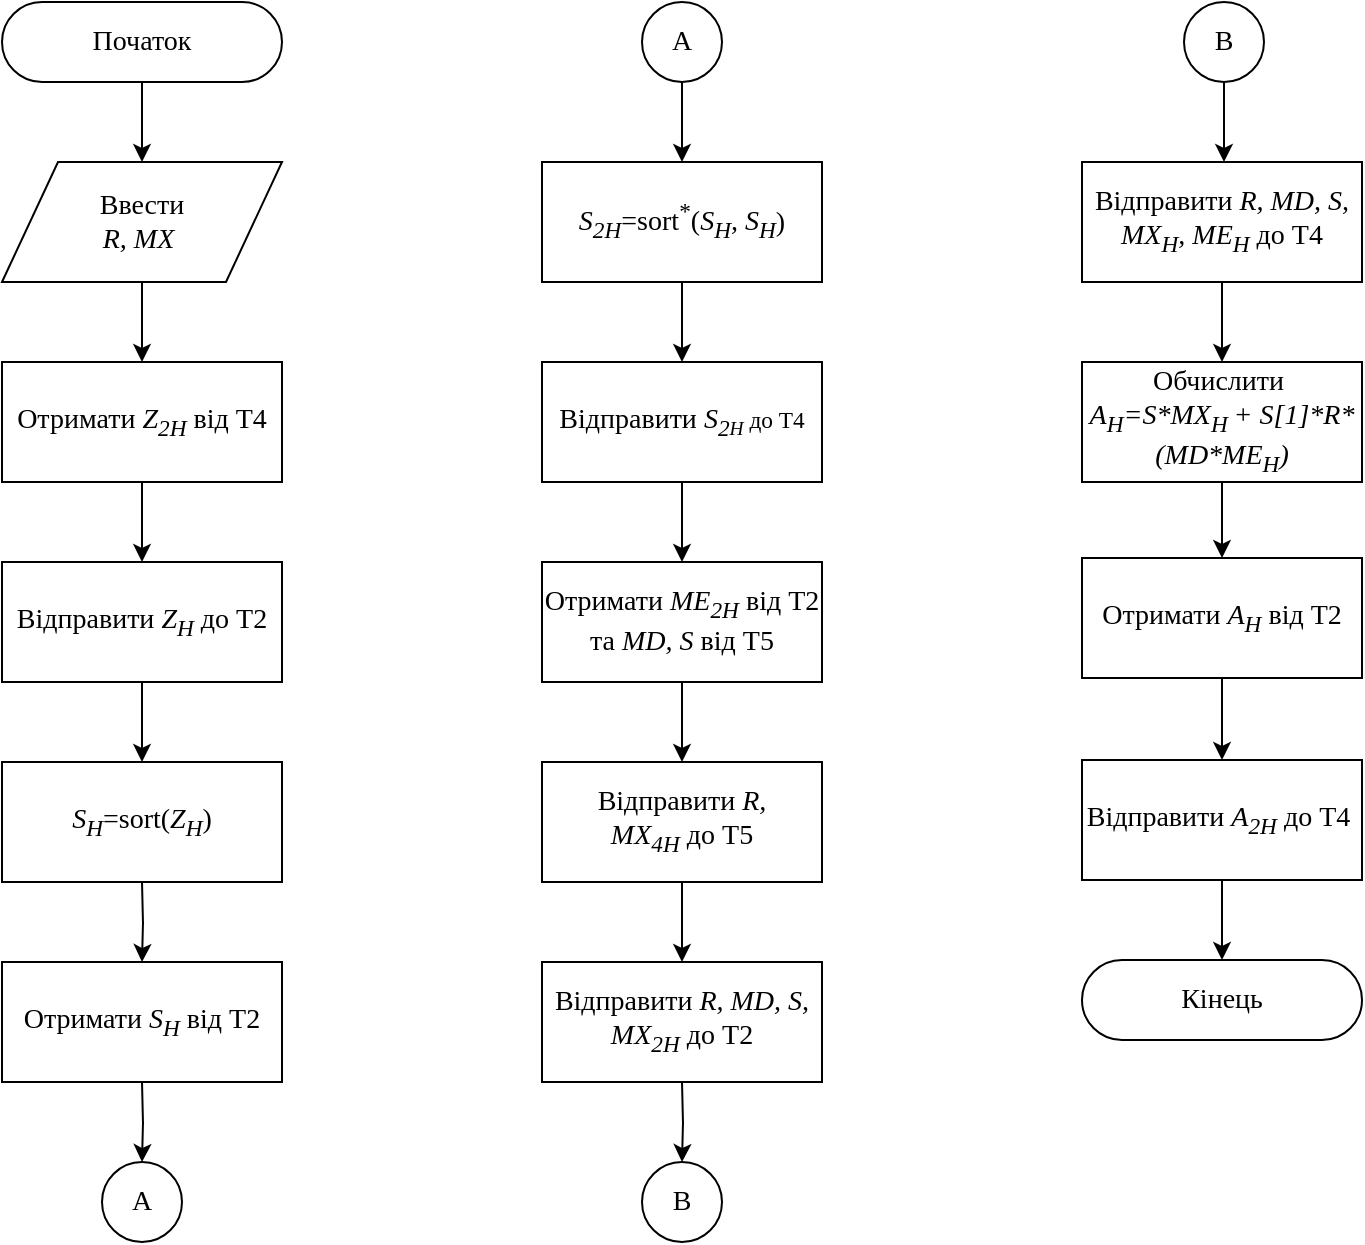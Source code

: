 <mxfile version="13.0.3" type="device" pages="8"><diagram id="U0XTD5_ReZ0PdegQLYFs" name="T1"><mxGraphModel dx="1038" dy="607" grid="1" gridSize="10" guides="1" tooltips="1" connect="1" arrows="1" fold="1" page="1" pageScale="1" pageWidth="900" pageHeight="700" math="1" shadow="0"><root><mxCell id="0"/><mxCell id="1" parent="0"/><mxCell id="OWVkENqhAWzaiv3msIyP-4" value="&lt;font face=&quot;times new roman, serif&quot;&gt;&lt;i&gt;S&lt;sub&gt;2H&lt;/sub&gt;&lt;/i&gt;=sort&lt;sup&gt;*&lt;/sup&gt;(&lt;i&gt;S&lt;sub&gt;H&lt;/sub&gt;, S&lt;/i&gt;&lt;/font&gt;&lt;i style=&quot;font-family: &amp;#34;times new roman&amp;#34; , serif&quot;&gt;&lt;sub&gt;H&lt;/sub&gt;&lt;/i&gt;&lt;font face=&quot;times new roman, serif&quot;&gt;)&lt;/font&gt;" style="rounded=0;whiteSpace=wrap;html=1;fontFamily=Times New Roman;fontSize=14;" parent="1" vertex="1"><mxGeometry x="380" y="120" width="140" height="60" as="geometry"/></mxCell><mxCell id="OWVkENqhAWzaiv3msIyP-7" value="&lt;font face=&quot;times new roman, serif&quot;&gt;Відправити &lt;i&gt;S&lt;/i&gt;&lt;sub style=&quot;font-style: italic&quot;&gt;2&lt;/sub&gt;&lt;span style=&quot;font-size: 11.667px&quot;&gt;&lt;sub style=&quot;font-style: italic&quot;&gt;H&lt;/sub&gt;&lt;i&gt;&amp;nbsp;&lt;/i&gt;до Т4&lt;/span&gt;&lt;/font&gt;" style="rounded=0;whiteSpace=wrap;html=1;fontFamily=Times New Roman;fontSize=14;" parent="1" vertex="1"><mxGeometry x="380" y="220" width="140" height="60" as="geometry"/></mxCell><mxCell id="OWVkENqhAWzaiv3msIyP-8" value="" style="edgeStyle=orthogonalEdgeStyle;rounded=0;orthogonalLoop=1;jettySize=auto;html=1;fontFamily=Times New Roman;fontSize=14;" parent="1" source="OWVkENqhAWzaiv3msIyP-4" target="OWVkENqhAWzaiv3msIyP-7" edge="1"><mxGeometry relative="1" as="geometry"/></mxCell><mxCell id="OWVkENqhAWzaiv3msIyP-10" value="&lt;font face=&quot;times new roman, serif&quot;&gt;Отримати &lt;i&gt;ME&lt;sub&gt;2H&lt;/sub&gt;&lt;/i&gt;&amp;nbsp;від Т2 та &lt;i&gt;MD, S&lt;/i&gt; від Т5&lt;/font&gt;" style="rounded=0;whiteSpace=wrap;html=1;fontFamily=Times New Roman;fontSize=14;" parent="1" vertex="1"><mxGeometry x="380" y="320" width="140" height="60" as="geometry"/></mxCell><mxCell id="OWVkENqhAWzaiv3msIyP-28" style="edgeStyle=orthogonalEdgeStyle;rounded=0;orthogonalLoop=1;jettySize=auto;html=1;exitX=0.5;exitY=1;exitDx=0;exitDy=0;entryX=0.5;entryY=0;entryDx=0;entryDy=0;fontFamily=Times New Roman;fontSize=14;" parent="1" source="OWVkENqhAWzaiv3msIyP-7" target="OWVkENqhAWzaiv3msIyP-10" edge="1"><mxGeometry relative="1" as="geometry"/></mxCell><mxCell id="OWVkENqhAWzaiv3msIyP-11" value="&lt;font face=&quot;times new roman, serif&quot;&gt;Відправити&amp;nbsp;&lt;i&gt;R, MX&lt;sub&gt;4H&lt;/sub&gt;&amp;nbsp;&lt;/i&gt;до Т5&lt;/font&gt;" style="rounded=0;whiteSpace=wrap;html=1;fontFamily=Times New Roman;fontSize=14;" parent="1" vertex="1"><mxGeometry x="380" y="420" width="140" height="60" as="geometry"/></mxCell><mxCell id="OWVkENqhAWzaiv3msIyP-12" value="" style="edgeStyle=orthogonalEdgeStyle;rounded=0;orthogonalLoop=1;jettySize=auto;html=1;fontFamily=Times New Roman;fontSize=14;" parent="1" source="OWVkENqhAWzaiv3msIyP-10" target="OWVkENqhAWzaiv3msIyP-11" edge="1"><mxGeometry relative="1" as="geometry"/></mxCell><mxCell id="OWVkENqhAWzaiv3msIyP-13" value="&lt;span style=&quot;font-family: &amp;#34;times new roman&amp;#34; , serif&quot;&gt;Відправити&lt;/span&gt;&lt;i style=&quot;font-family: &amp;#34;times new roman&amp;#34; , serif&quot;&gt; R, MD, S, MX&lt;sub&gt;2&lt;/sub&gt;&lt;sub&gt;H&lt;/sub&gt;&amp;nbsp;&lt;/i&gt;&lt;span style=&quot;font-family: &amp;#34;times new roman&amp;#34; , serif&quot;&gt;до Т2&lt;/span&gt;" style="rounded=0;whiteSpace=wrap;html=1;fontFamily=Times New Roman;fontSize=14;" parent="1" vertex="1"><mxGeometry x="380" y="520" width="140" height="60" as="geometry"/></mxCell><mxCell id="OWVkENqhAWzaiv3msIyP-14" value="" style="edgeStyle=orthogonalEdgeStyle;rounded=0;orthogonalLoop=1;jettySize=auto;html=1;fontFamily=Times New Roman;fontSize=14;" parent="1" source="OWVkENqhAWzaiv3msIyP-11" target="OWVkENqhAWzaiv3msIyP-13" edge="1"><mxGeometry relative="1" as="geometry"/></mxCell><mxCell id="OWVkENqhAWzaiv3msIyP-20" style="edgeStyle=orthogonalEdgeStyle;rounded=0;orthogonalLoop=1;jettySize=auto;html=1;exitX=0.5;exitY=1;exitDx=0;exitDy=0;entryX=0.5;entryY=0;entryDx=0;entryDy=0;fontFamily=Times New Roman;fontSize=14;" parent="1" source="OWVkENqhAWzaiv3msIyP-21" edge="1"><mxGeometry relative="1" as="geometry"><mxPoint x="450" y="120" as="targetPoint"/></mxGeometry></mxCell><mxCell id="OWVkENqhAWzaiv3msIyP-21" value="А" style="ellipse;whiteSpace=wrap;html=1;aspect=fixed;fontFamily=Times New Roman;fontSize=14;" parent="1" vertex="1"><mxGeometry x="430" y="40" width="40" height="40" as="geometry"/></mxCell><mxCell id="OWVkENqhAWzaiv3msIyP-26" value="" style="edgeStyle=orthogonalEdgeStyle;rounded=0;orthogonalLoop=1;jettySize=auto;html=1;fontFamily=Times New Roman;fontSize=14;" parent="1" edge="1"><mxGeometry relative="1" as="geometry"><mxPoint x="450.0" y="620" as="targetPoint"/><mxPoint x="450.0" y="580.0" as="sourcePoint"/></mxGeometry></mxCell><mxCell id="OWVkENqhAWzaiv3msIyP-27" value="В" style="ellipse;whiteSpace=wrap;html=1;aspect=fixed;fontFamily=Times New Roman;fontSize=14;" parent="1" vertex="1"><mxGeometry x="430" y="620" width="40" height="40" as="geometry"/></mxCell><mxCell id="mreXH05kXcVnYh3FF_uj-1" value="Ввести&lt;br style=&quot;font-size: 14px;&quot;&gt;&lt;i style=&quot;font-size: 14px;&quot;&gt;R, MX&lt;/i&gt;&amp;nbsp;" style="shape=parallelogram;perimeter=parallelogramPerimeter;whiteSpace=wrap;html=1;fontFamily=Times New Roman;fontSize=14;fontStyle=0" parent="1" vertex="1"><mxGeometry x="110" y="120" width="140" height="60" as="geometry"/></mxCell><mxCell id="mreXH05kXcVnYh3FF_uj-3" style="edgeStyle=orthogonalEdgeStyle;rounded=0;orthogonalLoop=1;jettySize=auto;html=1;exitX=0.5;exitY=1;exitDx=0;exitDy=0;entryX=0.5;entryY=0;entryDx=0;entryDy=0;fontFamily=Times New Roman;fontSize=16;fontStyle=0" parent="1" source="mreXH05kXcVnYh3FF_uj-2" target="mreXH05kXcVnYh3FF_uj-1" edge="1"><mxGeometry relative="1" as="geometry"/></mxCell><mxCell id="mreXH05kXcVnYh3FF_uj-2" value="Початок" style="rounded=1;whiteSpace=wrap;html=1;fontFamily=Times New Roman;fontSize=14;arcSize=50;fontStyle=0" parent="1" vertex="1"><mxGeometry x="110" y="40" width="140" height="40" as="geometry"/></mxCell><mxCell id="mreXH05kXcVnYh3FF_uj-8" value="&lt;font face=&quot;times new roman, serif&quot;&gt;Отримати &lt;i&gt;Z&lt;sub&gt;2H&lt;/sub&gt;&lt;/i&gt;&amp;nbsp;від Т4&lt;/font&gt;" style="rounded=0;whiteSpace=wrap;html=1;fontFamily=Times New Roman;fontSize=14;fontStyle=0" parent="1" vertex="1"><mxGeometry x="110" y="220" width="140" height="60" as="geometry"/></mxCell><mxCell id="mreXH05kXcVnYh3FF_uj-9" style="edgeStyle=orthogonalEdgeStyle;rounded=0;orthogonalLoop=1;jettySize=auto;html=1;exitX=0.5;exitY=1;exitDx=0;exitDy=0;entryX=0.5;entryY=0;entryDx=0;entryDy=0;fontFamily=Times New Roman;fontSize=14;fontStyle=0" parent="1" source="mreXH05kXcVnYh3FF_uj-1" target="mreXH05kXcVnYh3FF_uj-8" edge="1"><mxGeometry relative="1" as="geometry"/></mxCell><mxCell id="mreXH05kXcVnYh3FF_uj-11" value="&lt;span style=&quot;font-family: &amp;#34;times new roman&amp;#34; , serif&quot;&gt;Відправити &lt;i&gt;Z&lt;/i&gt;&lt;/span&gt;&lt;sub style=&quot;font-family: &amp;#34;times new roman&amp;#34; , serif&quot;&gt;&lt;i&gt;H&lt;/i&gt;&lt;/sub&gt;&lt;span style=&quot;font-family: &amp;#34;times new roman&amp;#34; , serif&quot;&gt;&amp;nbsp;до Т2&lt;/span&gt;" style="rounded=0;whiteSpace=wrap;html=1;fontFamily=Times New Roman;fontSize=14;fontStyle=0" parent="1" vertex="1"><mxGeometry x="110" y="320" width="140" height="60" as="geometry"/></mxCell><mxCell id="mreXH05kXcVnYh3FF_uj-12" value="" style="edgeStyle=orthogonalEdgeStyle;rounded=0;orthogonalLoop=1;jettySize=auto;html=1;fontFamily=Times New Roman;fontSize=14;fontStyle=0" parent="1" source="mreXH05kXcVnYh3FF_uj-8" target="mreXH05kXcVnYh3FF_uj-11" edge="1"><mxGeometry relative="1" as="geometry"/></mxCell><mxCell id="mreXH05kXcVnYh3FF_uj-13" value="&lt;font face=&quot;times new roman, serif&quot;&gt;&lt;i&gt;S&lt;sub&gt;H&lt;/sub&gt;&lt;/i&gt;=sort(&lt;i&gt;Z&lt;sub&gt;H&lt;/sub&gt;&lt;/i&gt;)&lt;/font&gt;" style="rounded=0;whiteSpace=wrap;html=1;fontFamily=Times New Roman;fontSize=14;fontStyle=0" parent="1" vertex="1"><mxGeometry x="110" y="420" width="140" height="60" as="geometry"/></mxCell><mxCell id="mreXH05kXcVnYh3FF_uj-14" value="" style="edgeStyle=orthogonalEdgeStyle;rounded=0;orthogonalLoop=1;jettySize=auto;html=1;fontFamily=Times New Roman;fontSize=14;fontStyle=0" parent="1" source="mreXH05kXcVnYh3FF_uj-11" target="mreXH05kXcVnYh3FF_uj-13" edge="1"><mxGeometry relative="1" as="geometry"/></mxCell><mxCell id="OWVkENqhAWzaiv3msIyP-24" value="" style="edgeStyle=orthogonalEdgeStyle;rounded=0;orthogonalLoop=1;jettySize=auto;html=1;fontFamily=Times New Roman;fontSize=14;fontStyle=0" parent="1" edge="1"><mxGeometry relative="1" as="geometry"><mxPoint x="180.0" y="620" as="targetPoint"/><mxPoint x="180.0" y="580.0" as="sourcePoint"/></mxGeometry></mxCell><mxCell id="OWVkENqhAWzaiv3msIyP-25" value="А" style="ellipse;whiteSpace=wrap;html=1;aspect=fixed;fontFamily=Times New Roman;fontSize=14;" parent="1" vertex="1"><mxGeometry x="160" y="620" width="40" height="40" as="geometry"/></mxCell><mxCell id="OWVkENqhAWzaiv3msIyP-29" value="&lt;span style=&quot;font-family: &amp;#34;times new roman&amp;#34; , serif&quot;&gt;Отримати &lt;i&gt;S&lt;/i&gt;&lt;/span&gt;&lt;sub style=&quot;font-family: &amp;#34;times new roman&amp;#34; , serif&quot;&gt;&lt;i&gt;H&lt;/i&gt;&lt;/sub&gt;&lt;span style=&quot;font-family: &amp;#34;times new roman&amp;#34; , serif&quot;&gt;&lt;i&gt;&amp;nbsp;&lt;/i&gt;від Т2&lt;/span&gt;" style="rounded=0;whiteSpace=wrap;html=1;fontFamily=Times New Roman;fontSize=14;fontStyle=0" parent="1" vertex="1"><mxGeometry x="110" y="520" width="140" height="60" as="geometry"/></mxCell><mxCell id="OWVkENqhAWzaiv3msIyP-30" style="edgeStyle=orthogonalEdgeStyle;rounded=0;orthogonalLoop=1;jettySize=auto;html=1;exitX=0.5;exitY=1;exitDx=0;exitDy=0;entryX=0.5;entryY=0;entryDx=0;entryDy=0;fontFamily=Times New Roman;fontSize=14;fontStyle=0" parent="1" edge="1"><mxGeometry relative="1" as="geometry"><mxPoint x="180" y="520" as="targetPoint"/><mxPoint x="180" y="480" as="sourcePoint"/></mxGeometry></mxCell><mxCell id="mreXH05kXcVnYh3FF_uj-50" value="&lt;span style=&quot;font-family: &amp;#34;times new roman&amp;#34; , serif&quot;&gt;Відправити&lt;/span&gt;&lt;i style=&quot;font-family: &amp;#34;times new roman&amp;#34; , serif&quot;&gt; R, MD, S, MX&lt;sub&gt;H&lt;/sub&gt;, ME&lt;sub&gt;H&lt;/sub&gt;&amp;nbsp;&lt;/i&gt;&lt;span style=&quot;font-family: &amp;#34;times new roman&amp;#34; , serif&quot;&gt;до Т4&lt;/span&gt;" style="rounded=0;whiteSpace=wrap;html=1;fontFamily=Times New Roman;fontSize=14;" parent="1" vertex="1"><mxGeometry x="650" y="120" width="140" height="60" as="geometry"/></mxCell><mxCell id="mreXH05kXcVnYh3FF_uj-52" value="Обчислити&amp;nbsp;&lt;br&gt;&lt;i&gt;A&lt;sub&gt;H&lt;/sub&gt;=S*MX&lt;sub&gt;H&amp;nbsp;&lt;/sub&gt;+ S[1]*R*(MD*ME&lt;sub&gt;H&lt;/sub&gt;)&lt;/i&gt;" style="rounded=0;whiteSpace=wrap;html=1;fontFamily=Times New Roman;fontSize=14;" parent="1" vertex="1"><mxGeometry x="650" y="220" width="140" height="60" as="geometry"/></mxCell><mxCell id="mreXH05kXcVnYh3FF_uj-49" value="" style="edgeStyle=orthogonalEdgeStyle;rounded=0;orthogonalLoop=1;jettySize=auto;html=1;fontFamily=Times New Roman;fontSize=14;" parent="1" source="mreXH05kXcVnYh3FF_uj-50" target="mreXH05kXcVnYh3FF_uj-52" edge="1"><mxGeometry relative="1" as="geometry"/></mxCell><mxCell id="mreXH05kXcVnYh3FF_uj-54" value="Отримати &lt;i&gt;A&lt;sub&gt;H&lt;/sub&gt;&amp;nbsp;&lt;/i&gt;від Т2" style="rounded=0;whiteSpace=wrap;html=1;fontFamily=Times New Roman;fontSize=14;" parent="1" vertex="1"><mxGeometry x="650" y="318" width="140" height="60" as="geometry"/></mxCell><mxCell id="mreXH05kXcVnYh3FF_uj-51" value="" style="edgeStyle=orthogonalEdgeStyle;rounded=0;orthogonalLoop=1;jettySize=auto;html=1;fontFamily=Times New Roman;fontSize=14;" parent="1" source="mreXH05kXcVnYh3FF_uj-52" target="mreXH05kXcVnYh3FF_uj-54" edge="1"><mxGeometry relative="1" as="geometry"/></mxCell><mxCell id="mreXH05kXcVnYh3FF_uj-56" value="&lt;font face=&quot;times new roman, serif&quot;&gt;Відправити&amp;nbsp;&lt;/font&gt;&lt;i&gt;A&lt;sub&gt;2&lt;/sub&gt;&lt;sub&gt;H&lt;/sub&gt;&amp;nbsp;&lt;/i&gt;до Т4&lt;i&gt;&amp;nbsp;&lt;/i&gt;" style="rounded=0;whiteSpace=wrap;html=1;fontFamily=Times New Roman;fontSize=14;" parent="1" vertex="1"><mxGeometry x="650" y="419" width="140" height="60" as="geometry"/></mxCell><mxCell id="mreXH05kXcVnYh3FF_uj-53" value="" style="edgeStyle=orthogonalEdgeStyle;rounded=0;orthogonalLoop=1;jettySize=auto;html=1;fontFamily=Times New Roman;fontSize=14;" parent="1" source="mreXH05kXcVnYh3FF_uj-54" target="mreXH05kXcVnYh3FF_uj-56" edge="1"><mxGeometry relative="1" as="geometry"/></mxCell><mxCell id="mreXH05kXcVnYh3FF_uj-57" value="Кінець" style="rounded=1;whiteSpace=wrap;html=1;fontFamily=Times New Roman;fontSize=14;arcSize=50;" parent="1" vertex="1"><mxGeometry x="650" y="519" width="140" height="40" as="geometry"/></mxCell><mxCell id="mreXH05kXcVnYh3FF_uj-55" style="edgeStyle=orthogonalEdgeStyle;rounded=0;orthogonalLoop=1;jettySize=auto;html=1;exitX=0.5;exitY=1;exitDx=0;exitDy=0;entryX=0.5;entryY=0;entryDx=0;entryDy=0;fontFamily=Times New Roman;fontSize=14;" parent="1" source="mreXH05kXcVnYh3FF_uj-56" target="mreXH05kXcVnYh3FF_uj-57" edge="1"><mxGeometry relative="1" as="geometry"/></mxCell><mxCell id="OWVkENqhAWzaiv3msIyP-18" style="edgeStyle=orthogonalEdgeStyle;rounded=0;orthogonalLoop=1;jettySize=auto;html=1;exitX=0.5;exitY=1;exitDx=0;exitDy=0;entryX=0.5;entryY=0;entryDx=0;entryDy=0;fontFamily=Times New Roman;fontSize=14;" parent="1" source="OWVkENqhAWzaiv3msIyP-19" edge="1"><mxGeometry relative="1" as="geometry"><mxPoint x="721" y="120" as="targetPoint"/></mxGeometry></mxCell><mxCell id="OWVkENqhAWzaiv3msIyP-19" value="В" style="ellipse;whiteSpace=wrap;html=1;aspect=fixed;fontFamily=Times New Roman;fontSize=14;" parent="1" vertex="1"><mxGeometry x="701" y="40" width="40" height="40" as="geometry"/></mxCell></root></mxGraphModel></diagram><diagram id="_TlSrfZ5XgEvvsf8Xr3T" name="Т2"><mxGraphModel dx="1038" dy="607" grid="1" gridSize="10" guides="1" tooltips="1" connect="1" arrows="1" fold="1" page="1" pageScale="1" pageWidth="900" pageHeight="700" math="0" shadow="0"><root><mxCell id="WhWEgiD11Wi1ONIEBb0k-0"/><mxCell id="WhWEgiD11Wi1ONIEBb0k-1" parent="WhWEgiD11Wi1ONIEBb0k-0"/><mxCell id="zlfAl8VyC91JLMA7EUwS-5" style="edgeStyle=orthogonalEdgeStyle;rounded=0;orthogonalLoop=1;jettySize=auto;html=1;exitX=0.5;exitY=1;exitDx=0;exitDy=0;" edge="1" parent="WhWEgiD11Wi1ONIEBb0k-1" source="D952XUw_aii9tPTrV7pC-0" target="zlfAl8VyC91JLMA7EUwS-3"><mxGeometry relative="1" as="geometry"/></mxCell><mxCell id="D952XUw_aii9tPTrV7pC-0" value="&lt;span style=&quot;font-family: &amp;#34;times new roman&amp;#34; , serif&quot;&gt;Отримати&amp;nbsp;&lt;/span&gt;&lt;i style=&quot;font-family: &amp;#34;times new roman&amp;#34; , serif&quot;&gt;ME&lt;sub&gt;4&lt;/sub&gt;&lt;sub&gt;H&lt;/sub&gt;&lt;/i&gt;&lt;span style=&quot;font-family: &amp;#34;times new roman&amp;#34; , serif&quot;&gt;&amp;nbsp;від Т6&lt;/span&gt;" style="rounded=0;whiteSpace=wrap;html=1;fontFamily=Times New Roman;fontSize=14;" vertex="1" parent="WhWEgiD11Wi1ONIEBb0k-1"><mxGeometry x="110" y="420" width="140" height="60" as="geometry"/></mxCell><mxCell id="D952XUw_aii9tPTrV7pC-3" value="&lt;span style=&quot;font-family: &amp;#34;times new roman&amp;#34; , serif&quot;&gt;Отримати&amp;nbsp;&lt;/span&gt;&lt;i style=&quot;font-family: &amp;#34;times new roman&amp;#34; , serif&quot;&gt;R, MD, S, MX&lt;sub&gt;2&lt;/sub&gt;&lt;sub&gt;H&lt;/sub&gt;&amp;nbsp;&lt;/i&gt;&lt;span style=&quot;font-family: &amp;#34;times new roman&amp;#34; , serif&quot;&gt;від Т1&lt;/span&gt;" style="rounded=0;whiteSpace=wrap;html=1;fontFamily=Times New Roman;fontSize=14;" vertex="1" parent="WhWEgiD11Wi1ONIEBb0k-1"><mxGeometry x="380" y="120" width="140" height="60" as="geometry"/></mxCell><mxCell id="D952XUw_aii9tPTrV7pC-6" value="" style="edgeStyle=orthogonalEdgeStyle;rounded=0;orthogonalLoop=1;jettySize=auto;html=1;fontFamily=Times New Roman;fontSize=14;" edge="1" parent="WhWEgiD11Wi1ONIEBb0k-1" source="D952XUw_aii9tPTrV7pC-3"><mxGeometry relative="1" as="geometry"><mxPoint x="450" y="220" as="targetPoint"/></mxGeometry></mxCell><mxCell id="D952XUw_aii9tPTrV7pC-9" style="edgeStyle=orthogonalEdgeStyle;rounded=0;orthogonalLoop=1;jettySize=auto;html=1;exitX=0.5;exitY=1;exitDx=0;exitDy=0;entryX=0.5;entryY=0;entryDx=0;entryDy=0;fontFamily=Times New Roman;fontSize=14;" edge="1" parent="WhWEgiD11Wi1ONIEBb0k-1"><mxGeometry relative="1" as="geometry"><mxPoint x="180" y="420" as="targetPoint"/><mxPoint x="180" y="380" as="sourcePoint"/></mxGeometry></mxCell><mxCell id="zlfAl8VyC91JLMA7EUwS-0" style="edgeStyle=orthogonalEdgeStyle;rounded=0;orthogonalLoop=1;jettySize=auto;html=1;exitX=0.5;exitY=1;exitDx=0;exitDy=0;" edge="1" parent="WhWEgiD11Wi1ONIEBb0k-1" source="D952XUw_aii9tPTrV7pC-10"><mxGeometry relative="1" as="geometry"><mxPoint x="450" y="120" as="targetPoint"/></mxGeometry></mxCell><mxCell id="D952XUw_aii9tPTrV7pC-10" value="А" style="ellipse;whiteSpace=wrap;html=1;aspect=fixed;fontFamily=Times New Roman;fontSize=14;" vertex="1" parent="WhWEgiD11Wi1ONIEBb0k-1"><mxGeometry x="430" y="40" width="40" height="40" as="geometry"/></mxCell><mxCell id="D952XUw_aii9tPTrV7pC-14" style="edgeStyle=orthogonalEdgeStyle;rounded=0;orthogonalLoop=1;jettySize=auto;html=1;exitX=0.5;exitY=1;exitDx=0;exitDy=0;entryX=0.5;entryY=0;entryDx=0;entryDy=0;fontFamily=Times New Roman;fontSize=16;fontStyle=0" edge="1" parent="WhWEgiD11Wi1ONIEBb0k-1" source="D952XUw_aii9tPTrV7pC-15"><mxGeometry relative="1" as="geometry"><mxPoint x="180" y="120" as="targetPoint"/></mxGeometry></mxCell><mxCell id="D952XUw_aii9tPTrV7pC-15" value="Початок" style="rounded=1;whiteSpace=wrap;html=1;fontFamily=Times New Roman;fontSize=14;arcSize=50;fontStyle=0" vertex="1" parent="WhWEgiD11Wi1ONIEBb0k-1"><mxGeometry x="110" y="40" width="140" height="40" as="geometry"/></mxCell><mxCell id="D952XUw_aii9tPTrV7pC-16" value="&lt;font face=&quot;times new roman, serif&quot;&gt;Отримати &lt;i&gt;Z&lt;sub&gt;H&lt;/sub&gt;&lt;/i&gt;&amp;nbsp;від Т1&lt;/font&gt;" style="rounded=0;whiteSpace=wrap;html=1;fontFamily=Times New Roman;fontSize=14;fontStyle=0" vertex="1" parent="WhWEgiD11Wi1ONIEBb0k-1"><mxGeometry x="110" y="120" width="140" height="60" as="geometry"/></mxCell><mxCell id="D952XUw_aii9tPTrV7pC-20" value="&lt;font face=&quot;times new roman, serif&quot;&gt;&lt;i&gt;S&lt;sub&gt;H&lt;/sub&gt;&lt;/i&gt;=sort(&lt;i&gt;Z&lt;sub&gt;H&lt;/sub&gt;&lt;/i&gt;)&lt;/font&gt;" style="rounded=0;whiteSpace=wrap;html=1;fontFamily=Times New Roman;fontSize=14;fontStyle=0" vertex="1" parent="WhWEgiD11Wi1ONIEBb0k-1"><mxGeometry x="110" y="220" width="140" height="60" as="geometry"/></mxCell><mxCell id="D952XUw_aii9tPTrV7pC-21" value="" style="edgeStyle=orthogonalEdgeStyle;rounded=0;orthogonalLoop=1;jettySize=auto;html=1;fontFamily=Times New Roman;fontSize=14;fontStyle=0" edge="1" parent="WhWEgiD11Wi1ONIEBb0k-1" target="D952XUw_aii9tPTrV7pC-20"><mxGeometry relative="1" as="geometry"><mxPoint x="180" y="180" as="sourcePoint"/></mxGeometry></mxCell><mxCell id="D952XUw_aii9tPTrV7pC-22" value="" style="edgeStyle=orthogonalEdgeStyle;rounded=0;orthogonalLoop=1;jettySize=auto;html=1;fontFamily=Times New Roman;fontSize=14;fontStyle=0" edge="1" parent="WhWEgiD11Wi1ONIEBb0k-1"><mxGeometry relative="1" as="geometry"><mxPoint x="180.0" y="619" as="targetPoint"/><mxPoint x="180.0" y="579.0" as="sourcePoint"/></mxGeometry></mxCell><mxCell id="D952XUw_aii9tPTrV7pC-23" value="А" style="ellipse;whiteSpace=wrap;html=1;aspect=fixed;fontFamily=Times New Roman;fontSize=14;" vertex="1" parent="WhWEgiD11Wi1ONIEBb0k-1"><mxGeometry x="160" y="619" width="40" height="40" as="geometry"/></mxCell><mxCell id="D952XUw_aii9tPTrV7pC-24" value="&lt;span style=&quot;font-family: &amp;#34;times new roman&amp;#34; , serif&quot;&gt;Відправити&amp;nbsp;&lt;i&gt;S&lt;/i&gt;&lt;/span&gt;&lt;sub style=&quot;font-family: &amp;#34;times new roman&amp;#34; , serif&quot;&gt;&lt;i&gt;H&lt;/i&gt;&lt;/sub&gt;&lt;span style=&quot;font-family: &amp;#34;times new roman&amp;#34; , serif&quot;&gt;&lt;i&gt;&amp;nbsp;&lt;/i&gt;до&amp;nbsp;Т1&lt;/span&gt;" style="rounded=0;whiteSpace=wrap;html=1;fontFamily=Times New Roman;fontSize=14;fontStyle=0" vertex="1" parent="WhWEgiD11Wi1ONIEBb0k-1"><mxGeometry x="110" y="320" width="140" height="60" as="geometry"/></mxCell><mxCell id="D952XUw_aii9tPTrV7pC-25" style="edgeStyle=orthogonalEdgeStyle;rounded=0;orthogonalLoop=1;jettySize=auto;html=1;exitX=0.5;exitY=1;exitDx=0;exitDy=0;entryX=0.5;entryY=0;entryDx=0;entryDy=0;fontFamily=Times New Roman;fontSize=14;fontStyle=0" edge="1" parent="WhWEgiD11Wi1ONIEBb0k-1"><mxGeometry relative="1" as="geometry"><mxPoint x="180" y="320" as="targetPoint"/><mxPoint x="180" y="280" as="sourcePoint"/></mxGeometry></mxCell><mxCell id="D952XUw_aii9tPTrV7pC-26" value="&lt;span style=&quot;font-family: &amp;#34;times new roman&amp;#34; , serif&quot;&gt;Відправити&lt;/span&gt;&lt;i style=&quot;font-family: &amp;#34;times new roman&amp;#34; , serif&quot;&gt; R, MD, S, MX&lt;sub&gt;H&lt;/sub&gt;, ME&lt;sub&gt;H&lt;/sub&gt;&amp;nbsp;&lt;/i&gt;&lt;span style=&quot;font-family: &amp;#34;times new roman&amp;#34; , serif&quot;&gt;до Т3&lt;/span&gt;" style="rounded=0;whiteSpace=wrap;html=1;fontFamily=Times New Roman;fontSize=14;" vertex="1" parent="WhWEgiD11Wi1ONIEBb0k-1"><mxGeometry x="380" y="220" width="140" height="60" as="geometry"/></mxCell><mxCell id="zlfAl8VyC91JLMA7EUwS-6" style="edgeStyle=orthogonalEdgeStyle;rounded=0;orthogonalLoop=1;jettySize=auto;html=1;exitX=0.5;exitY=1;exitDx=0;exitDy=0;entryX=0.5;entryY=0;entryDx=0;entryDy=0;" edge="1" parent="WhWEgiD11Wi1ONIEBb0k-1" source="D952XUw_aii9tPTrV7pC-27" target="D952XUw_aii9tPTrV7pC-31"><mxGeometry relative="1" as="geometry"/></mxCell><mxCell id="D952XUw_aii9tPTrV7pC-27" value="Обчислити&amp;nbsp;&lt;br&gt;&lt;i&gt;A&lt;sub&gt;H&lt;/sub&gt;=S*MX&lt;sub&gt;H&amp;nbsp;&lt;/sub&gt;+ S[1]*R*(MD*ME&lt;sub&gt;H&lt;/sub&gt;)&lt;/i&gt;" style="rounded=0;whiteSpace=wrap;html=1;fontFamily=Times New Roman;fontSize=14;" vertex="1" parent="WhWEgiD11Wi1ONIEBb0k-1"><mxGeometry x="380" y="320" width="140" height="60" as="geometry"/></mxCell><mxCell id="D952XUw_aii9tPTrV7pC-28" value="" style="edgeStyle=orthogonalEdgeStyle;rounded=0;orthogonalLoop=1;jettySize=auto;html=1;fontFamily=Times New Roman;fontSize=14;" edge="1" parent="WhWEgiD11Wi1ONIEBb0k-1" source="D952XUw_aii9tPTrV7pC-26" target="D952XUw_aii9tPTrV7pC-27"><mxGeometry relative="1" as="geometry"/></mxCell><mxCell id="zlfAl8VyC91JLMA7EUwS-7" style="edgeStyle=orthogonalEdgeStyle;rounded=0;orthogonalLoop=1;jettySize=auto;html=1;exitX=0.5;exitY=1;exitDx=0;exitDy=0;entryX=0.5;entryY=0;entryDx=0;entryDy=0;" edge="1" parent="WhWEgiD11Wi1ONIEBb0k-1" source="D952XUw_aii9tPTrV7pC-31" target="D952XUw_aii9tPTrV7pC-33"><mxGeometry relative="1" as="geometry"/></mxCell><mxCell id="D952XUw_aii9tPTrV7pC-31" value="&lt;font face=&quot;times new roman, serif&quot;&gt;Відправити&amp;nbsp;&lt;/font&gt;&lt;i&gt;A&lt;sub&gt;H&lt;/sub&gt;&amp;nbsp;&lt;/i&gt;до Т1&lt;i&gt;&amp;nbsp;&lt;/i&gt;" style="rounded=0;whiteSpace=wrap;html=1;fontFamily=Times New Roman;fontSize=14;" vertex="1" parent="WhWEgiD11Wi1ONIEBb0k-1"><mxGeometry x="380" y="420" width="140" height="60" as="geometry"/></mxCell><mxCell id="D952XUw_aii9tPTrV7pC-33" value="Кінець" style="rounded=1;whiteSpace=wrap;html=1;fontFamily=Times New Roman;fontSize=14;arcSize=50;" vertex="1" parent="WhWEgiD11Wi1ONIEBb0k-1"><mxGeometry x="380" y="519" width="140" height="40" as="geometry"/></mxCell><mxCell id="zlfAl8VyC91JLMA7EUwS-3" value="&lt;span style=&quot;font-family: &amp;#34;times new roman&amp;#34; , serif&quot;&gt;Відправити&amp;nbsp;&lt;/span&gt;&lt;i style=&quot;font-family: &amp;#34;times new roman&amp;#34; , serif&quot;&gt;ME&lt;sub&gt;2H&lt;/sub&gt;&lt;/i&gt;&lt;span style=&quot;font-family: &amp;#34;times new roman&amp;#34; , serif&quot;&gt;&amp;nbsp;до Т1&lt;/span&gt;" style="rounded=0;whiteSpace=wrap;html=1;fontFamily=Times New Roman;fontSize=14;" vertex="1" parent="WhWEgiD11Wi1ONIEBb0k-1"><mxGeometry x="110" y="519" width="140" height="60" as="geometry"/></mxCell></root></mxGraphModel></diagram><diagram id="s6alUzRDmrxq-9Ce7WFF" name="Т37"><mxGraphModel dx="1038" dy="607" grid="1" gridSize="10" guides="1" tooltips="1" connect="1" arrows="1" fold="1" page="1" pageScale="1" pageWidth="900" pageHeight="700" math="0" shadow="0"><root><mxCell id="hBba7nol6UZjBX1dy0PE-0"/><mxCell id="hBba7nol6UZjBX1dy0PE-1" parent="hBba7nol6UZjBX1dy0PE-0"/><mxCell id="haHY-MpvtPxNXQr9g4Ju-24" style="edgeStyle=orthogonalEdgeStyle;rounded=0;orthogonalLoop=1;jettySize=auto;html=1;exitX=0.5;exitY=1;exitDx=0;exitDy=0;entryX=0.5;entryY=0;entryDx=0;entryDy=0;" edge="1" parent="hBba7nol6UZjBX1dy0PE-1" source="haHY-MpvtPxNXQr9g4Ju-6" target="haHY-MpvtPxNXQr9g4Ju-16"><mxGeometry relative="1" as="geometry"/></mxCell><mxCell id="haHY-MpvtPxNXQr9g4Ju-6" value="А" style="ellipse;whiteSpace=wrap;html=1;aspect=fixed;fontFamily=Times New Roman;fontSize=14;" vertex="1" parent="hBba7nol6UZjBX1dy0PE-1"><mxGeometry x="430" y="40" width="40" height="40" as="geometry"/></mxCell><mxCell id="haHY-MpvtPxNXQr9g4Ju-7" style="edgeStyle=orthogonalEdgeStyle;rounded=0;orthogonalLoop=1;jettySize=auto;html=1;exitX=0.5;exitY=1;exitDx=0;exitDy=0;entryX=0.5;entryY=0;entryDx=0;entryDy=0;fontFamily=Times New Roman;fontSize=16;fontStyle=0" edge="1" parent="hBba7nol6UZjBX1dy0PE-1" source="haHY-MpvtPxNXQr9g4Ju-8"><mxGeometry relative="1" as="geometry"><mxPoint x="180" y="120" as="targetPoint"/></mxGeometry></mxCell><mxCell id="haHY-MpvtPxNXQr9g4Ju-8" value="Початок" style="rounded=1;whiteSpace=wrap;html=1;fontFamily=Times New Roman;fontSize=14;arcSize=50;fontStyle=0" vertex="1" parent="hBba7nol6UZjBX1dy0PE-1"><mxGeometry x="110" y="40" width="140" height="40" as="geometry"/></mxCell><mxCell id="haHY-MpvtPxNXQr9g4Ju-9" value="&lt;font face=&quot;times new roman, serif&quot;&gt;Отримати &lt;i&gt;Z&lt;sub&gt;H&lt;/sub&gt;&lt;/i&gt;&amp;nbsp;від Т{&lt;i&gt;i&lt;/i&gt;+1}&lt;/font&gt;" style="rounded=0;whiteSpace=wrap;html=1;fontFamily=Times New Roman;fontSize=14;fontStyle=0" vertex="1" parent="hBba7nol6UZjBX1dy0PE-1"><mxGeometry x="110" y="120" width="140" height="60" as="geometry"/></mxCell><mxCell id="haHY-MpvtPxNXQr9g4Ju-10" value="&lt;font face=&quot;times new roman, serif&quot;&gt;&lt;i&gt;S&lt;sub&gt;H&lt;/sub&gt;&lt;/i&gt;=sort(&lt;i&gt;Z&lt;sub&gt;H&lt;/sub&gt;&lt;/i&gt;)&lt;/font&gt;" style="rounded=0;whiteSpace=wrap;html=1;fontFamily=Times New Roman;fontSize=14;fontStyle=0" vertex="1" parent="hBba7nol6UZjBX1dy0PE-1"><mxGeometry x="110" y="220" width="140" height="60" as="geometry"/></mxCell><mxCell id="haHY-MpvtPxNXQr9g4Ju-11" value="" style="edgeStyle=orthogonalEdgeStyle;rounded=0;orthogonalLoop=1;jettySize=auto;html=1;fontFamily=Times New Roman;fontSize=14;fontStyle=0" edge="1" parent="hBba7nol6UZjBX1dy0PE-1" target="haHY-MpvtPxNXQr9g4Ju-10"><mxGeometry relative="1" as="geometry"><mxPoint x="180" y="180" as="sourcePoint"/></mxGeometry></mxCell><mxCell id="haHY-MpvtPxNXQr9g4Ju-12" value="" style="edgeStyle=orthogonalEdgeStyle;rounded=0;orthogonalLoop=1;jettySize=auto;html=1;fontFamily=Times New Roman;fontSize=14;fontStyle=0" edge="1" parent="hBba7nol6UZjBX1dy0PE-1"><mxGeometry relative="1" as="geometry"><mxPoint x="180.0" y="420" as="targetPoint"/><mxPoint x="180.0" y="380.0" as="sourcePoint"/></mxGeometry></mxCell><mxCell id="haHY-MpvtPxNXQr9g4Ju-13" value="А" style="ellipse;whiteSpace=wrap;html=1;aspect=fixed;fontFamily=Times New Roman;fontSize=14;" vertex="1" parent="hBba7nol6UZjBX1dy0PE-1"><mxGeometry x="160" y="420" width="40" height="40" as="geometry"/></mxCell><mxCell id="haHY-MpvtPxNXQr9g4Ju-14" value="&lt;span style=&quot;font-family: &amp;#34;times new roman&amp;#34; , serif&quot;&gt;Відправити&amp;nbsp;&lt;i&gt;S&lt;/i&gt;&lt;/span&gt;&lt;sub style=&quot;font-family: &amp;#34;times new roman&amp;#34; , serif&quot;&gt;&lt;i&gt;H&lt;/i&gt;&lt;/sub&gt;&lt;span style=&quot;font-family: &amp;#34;times new roman&amp;#34; , serif&quot;&gt;&lt;i&gt;&amp;nbsp;&lt;/i&gt;до&amp;nbsp;&lt;br&gt;Т&lt;/span&gt;&lt;span style=&quot;font-family: &amp;#34;times new roman&amp;#34; , serif&quot;&gt;{&lt;/span&gt;&lt;i style=&quot;font-family: &amp;#34;times new roman&amp;#34; , serif&quot;&gt;i&lt;/i&gt;&lt;span style=&quot;font-family: &amp;#34;times new roman&amp;#34; , serif&quot;&gt;+1}&lt;/span&gt;" style="rounded=0;whiteSpace=wrap;html=1;fontFamily=Times New Roman;fontSize=14;fontStyle=0" vertex="1" parent="hBba7nol6UZjBX1dy0PE-1"><mxGeometry x="110" y="320" width="140" height="60" as="geometry"/></mxCell><mxCell id="haHY-MpvtPxNXQr9g4Ju-15" style="edgeStyle=orthogonalEdgeStyle;rounded=0;orthogonalLoop=1;jettySize=auto;html=1;exitX=0.5;exitY=1;exitDx=0;exitDy=0;entryX=0.5;entryY=0;entryDx=0;entryDy=0;fontFamily=Times New Roman;fontSize=14;fontStyle=0" edge="1" parent="hBba7nol6UZjBX1dy0PE-1"><mxGeometry relative="1" as="geometry"><mxPoint x="180" y="320" as="targetPoint"/><mxPoint x="180" y="280" as="sourcePoint"/></mxGeometry></mxCell><mxCell id="haHY-MpvtPxNXQr9g4Ju-16" value="&lt;span style=&quot;font-family: &amp;#34;times new roman&amp;#34; , serif&quot;&gt;Отримати&amp;nbsp;&lt;/span&gt;&lt;i style=&quot;font-family: &amp;#34;times new roman&amp;#34; , serif&quot;&gt;R, MD, S, MX&lt;sub&gt;H&lt;/sub&gt;, ME&lt;sub&gt;H&lt;/sub&gt;&amp;nbsp;&lt;/i&gt;&lt;span style=&quot;font-family: &amp;#34;times new roman&amp;#34; , serif&quot;&gt;від Т&lt;/span&gt;&lt;span style=&quot;font-family: &amp;#34;times new roman&amp;#34; , serif&quot;&gt;{&lt;/span&gt;&lt;i style=&quot;font-family: &amp;#34;times new roman&amp;#34; , serif&quot;&gt;i-&lt;/i&gt;&lt;span style=&quot;font-family: &amp;#34;times new roman&amp;#34; , serif&quot;&gt;1}&lt;/span&gt;" style="rounded=0;whiteSpace=wrap;html=1;fontFamily=Times New Roman;fontSize=14;" vertex="1" parent="hBba7nol6UZjBX1dy0PE-1"><mxGeometry x="380" y="120" width="140" height="60" as="geometry"/></mxCell><mxCell id="haHY-MpvtPxNXQr9g4Ju-17" style="edgeStyle=orthogonalEdgeStyle;rounded=0;orthogonalLoop=1;jettySize=auto;html=1;exitX=0.5;exitY=1;exitDx=0;exitDy=0;entryX=0.5;entryY=0;entryDx=0;entryDy=0;" edge="1" parent="hBba7nol6UZjBX1dy0PE-1" source="haHY-MpvtPxNXQr9g4Ju-18" target="haHY-MpvtPxNXQr9g4Ju-21"><mxGeometry relative="1" as="geometry"/></mxCell><mxCell id="haHY-MpvtPxNXQr9g4Ju-18" value="Обчислити&amp;nbsp;&lt;br&gt;&lt;i&gt;A&lt;sub&gt;H&lt;/sub&gt;=S*MX&lt;sub&gt;H&amp;nbsp;&lt;/sub&gt;+ S[1]*R*(MD*ME&lt;sub&gt;H&lt;/sub&gt;)&lt;/i&gt;" style="rounded=0;whiteSpace=wrap;html=1;fontFamily=Times New Roman;fontSize=14;" vertex="1" parent="hBba7nol6UZjBX1dy0PE-1"><mxGeometry x="380" y="220" width="140" height="60" as="geometry"/></mxCell><mxCell id="haHY-MpvtPxNXQr9g4Ju-19" value="" style="edgeStyle=orthogonalEdgeStyle;rounded=0;orthogonalLoop=1;jettySize=auto;html=1;fontFamily=Times New Roman;fontSize=14;" edge="1" parent="hBba7nol6UZjBX1dy0PE-1" source="haHY-MpvtPxNXQr9g4Ju-16" target="haHY-MpvtPxNXQr9g4Ju-18"><mxGeometry relative="1" as="geometry"/></mxCell><mxCell id="haHY-MpvtPxNXQr9g4Ju-20" style="edgeStyle=orthogonalEdgeStyle;rounded=0;orthogonalLoop=1;jettySize=auto;html=1;exitX=0.5;exitY=1;exitDx=0;exitDy=0;entryX=0.5;entryY=0;entryDx=0;entryDy=0;" edge="1" parent="hBba7nol6UZjBX1dy0PE-1" source="haHY-MpvtPxNXQr9g4Ju-21" target="haHY-MpvtPxNXQr9g4Ju-22"><mxGeometry relative="1" as="geometry"/></mxCell><mxCell id="haHY-MpvtPxNXQr9g4Ju-21" value="&lt;font face=&quot;times new roman, serif&quot;&gt;Відправити&amp;nbsp;&lt;/font&gt;&lt;i&gt;A&lt;sub&gt;H&lt;/sub&gt;&amp;nbsp;&lt;/i&gt;до Т&lt;span style=&quot;font-family: &amp;#34;times new roman&amp;#34; , serif&quot;&gt;{&lt;/span&gt;&lt;i style=&quot;font-family: &amp;#34;times new roman&amp;#34; , serif&quot;&gt;i&lt;/i&gt;&lt;span style=&quot;font-family: &amp;#34;times new roman&amp;#34; , serif&quot;&gt;+1}&lt;/span&gt;" style="rounded=0;whiteSpace=wrap;html=1;fontFamily=Times New Roman;fontSize=14;" vertex="1" parent="hBba7nol6UZjBX1dy0PE-1"><mxGeometry x="380" y="320" width="140" height="60" as="geometry"/></mxCell><mxCell id="haHY-MpvtPxNXQr9g4Ju-22" value="Кінець" style="rounded=1;whiteSpace=wrap;html=1;fontFamily=Times New Roman;fontSize=14;arcSize=50;" vertex="1" parent="hBba7nol6UZjBX1dy0PE-1"><mxGeometry x="380" y="419" width="140" height="40" as="geometry"/></mxCell></root></mxGraphModel></diagram><diagram id="HuMGxl28NcYC6X09qT2L" name="T4"><mxGraphModel dx="1038" dy="607" grid="1" gridSize="10" guides="1" tooltips="1" connect="1" arrows="1" fold="1" page="1" pageScale="1" pageWidth="900" pageHeight="700" math="0" shadow="0"><root><mxCell id="h-8yTiKMXo5Zhi674OAe-0"/><mxCell id="h-8yTiKMXo5Zhi674OAe-1" parent="h-8yTiKMXo5Zhi674OAe-0"/><mxCell id="qrPfXmFlLXoHVxP6tR77-0" value="&lt;font face=&quot;times new roman, serif&quot;&gt;&lt;i&gt;S&lt;sub&gt;2H&lt;/sub&gt;&lt;/i&gt;=sort&lt;sup&gt;*&lt;/sup&gt;(&lt;i&gt;S&lt;sub&gt;H&lt;/sub&gt;, S&lt;/i&gt;&lt;/font&gt;&lt;i style=&quot;font-family: &amp;#34;times new roman&amp;#34; , serif&quot;&gt;&lt;sub&gt;H&lt;/sub&gt;&lt;/i&gt;&lt;font face=&quot;times new roman, serif&quot;&gt;)&lt;/font&gt;" style="rounded=0;whiteSpace=wrap;html=1;fontFamily=Times New Roman;fontSize=14;" vertex="1" parent="h-8yTiKMXo5Zhi674OAe-1"><mxGeometry x="110" y="520" width="140" height="60" as="geometry"/></mxCell><mxCell id="qrPfXmFlLXoHVxP6tR77-1" value="&lt;font face=&quot;times new roman, serif&quot;&gt;&lt;i&gt;S&lt;sub&gt;4&lt;/sub&gt;&lt;sub&gt;H&lt;/sub&gt;&lt;/i&gt;=sort&lt;sup&gt;*&lt;/sup&gt;(&lt;i&gt;S&lt;sub&gt;2&lt;/sub&gt;&lt;sub&gt;H&lt;/sub&gt;, S&lt;sub&gt;2&lt;/sub&gt;&lt;/i&gt;&lt;/font&gt;&lt;i style=&quot;font-family: &amp;#34;times new roman&amp;#34; , serif&quot;&gt;&lt;sub&gt;H&lt;/sub&gt;&lt;/i&gt;&lt;font face=&quot;times new roman, serif&quot;&gt;)&lt;/font&gt;" style="rounded=0;whiteSpace=wrap;html=1;fontFamily=Times New Roman;fontSize=14;" vertex="1" parent="h-8yTiKMXo5Zhi674OAe-1"><mxGeometry x="380" y="220" width="140" height="60" as="geometry"/></mxCell><mxCell id="qrPfXmFlLXoHVxP6tR77-3" value="&lt;font face=&quot;times new roman, serif&quot;&gt;Відправити&amp;nbsp;&lt;/font&gt;&lt;i style=&quot;font-family: &amp;#34;times new roman&amp;#34; , serif&quot;&gt;S&lt;sub&gt;4&lt;/sub&gt;&lt;sub&gt;H&lt;/sub&gt;&amp;nbsp;&lt;/i&gt;&lt;span style=&quot;font-family: &amp;#34;times new roman&amp;#34; , serif&quot;&gt;до Т8&lt;/span&gt;" style="rounded=0;whiteSpace=wrap;html=1;fontFamily=Times New Roman;fontSize=14;" vertex="1" parent="h-8yTiKMXo5Zhi674OAe-1"><mxGeometry x="380" y="320" width="140" height="60" as="geometry"/></mxCell><mxCell id="qrPfXmFlLXoHVxP6tR77-4" style="edgeStyle=orthogonalEdgeStyle;rounded=0;orthogonalLoop=1;jettySize=auto;html=1;exitX=0.5;exitY=1;exitDx=0;exitDy=0;entryX=0.5;entryY=0;entryDx=0;entryDy=0;fontFamily=Times New Roman;fontSize=14;" edge="1" parent="h-8yTiKMXo5Zhi674OAe-1" source="qrPfXmFlLXoHVxP6tR77-1" target="qrPfXmFlLXoHVxP6tR77-3"><mxGeometry relative="1" as="geometry"/></mxCell><mxCell id="qrPfXmFlLXoHVxP6tR77-5" value="&lt;span style=&quot;font-family: &amp;#34;times new roman&amp;#34; , serif&quot;&gt;Отримати&amp;nbsp;&lt;/span&gt;&lt;i style=&quot;font-family: &amp;#34;times new roman&amp;#34; , serif&quot;&gt;R, MD, S, MX&lt;sub&gt;H&lt;/sub&gt;, ME&lt;sub&gt;H&lt;/sub&gt;&amp;nbsp;&lt;/i&gt;&lt;span style=&quot;font-family: &amp;#34;times new roman&amp;#34; , serif&quot;&gt;від&lt;/span&gt;&lt;span style=&quot;font-family: &amp;#34;times new roman&amp;#34; , serif&quot;&gt;&amp;nbsp;Т1&lt;/span&gt;" style="rounded=0;whiteSpace=wrap;html=1;fontFamily=Times New Roman;fontSize=14;" vertex="1" parent="h-8yTiKMXo5Zhi674OAe-1"><mxGeometry x="380" y="420" width="140" height="60" as="geometry"/></mxCell><mxCell id="qrPfXmFlLXoHVxP6tR77-6" value="" style="edgeStyle=orthogonalEdgeStyle;rounded=0;orthogonalLoop=1;jettySize=auto;html=1;fontFamily=Times New Roman;fontSize=14;" edge="1" parent="h-8yTiKMXo5Zhi674OAe-1" source="qrPfXmFlLXoHVxP6tR77-3" target="qrPfXmFlLXoHVxP6tR77-5"><mxGeometry relative="1" as="geometry"/></mxCell><mxCell id="qrPfXmFlLXoHVxP6tR77-7" value="Обчислити&amp;nbsp;&lt;br&gt;&lt;i&gt;A&lt;sub&gt;H&lt;/sub&gt;=S*MX&lt;sub&gt;H&amp;nbsp;&lt;/sub&gt;+ S[1]*R*(MD*ME&lt;sub&gt;H&lt;/sub&gt;)&lt;/i&gt;" style="rounded=0;whiteSpace=wrap;html=1;fontFamily=Times New Roman;fontSize=14;" vertex="1" parent="h-8yTiKMXo5Zhi674OAe-1"><mxGeometry x="380" y="520" width="140" height="60" as="geometry"/></mxCell><mxCell id="qrPfXmFlLXoHVxP6tR77-8" value="" style="edgeStyle=orthogonalEdgeStyle;rounded=0;orthogonalLoop=1;jettySize=auto;html=1;fontFamily=Times New Roman;fontSize=14;" edge="1" parent="h-8yTiKMXo5Zhi674OAe-1" source="qrPfXmFlLXoHVxP6tR77-5" target="qrPfXmFlLXoHVxP6tR77-7"><mxGeometry relative="1" as="geometry"/></mxCell><mxCell id="qrPfXmFlLXoHVxP6tR77-9" style="edgeStyle=orthogonalEdgeStyle;rounded=0;orthogonalLoop=1;jettySize=auto;html=1;exitX=0.5;exitY=1;exitDx=0;exitDy=0;entryX=0.5;entryY=0;entryDx=0;entryDy=0;fontFamily=Times New Roman;fontSize=14;" edge="1" parent="h-8yTiKMXo5Zhi674OAe-1"><mxGeometry relative="1" as="geometry"><mxPoint x="180" y="520" as="targetPoint"/><mxPoint x="180" y="480" as="sourcePoint"/></mxGeometry></mxCell><mxCell id="qrPfXmFlLXoHVxP6tR77-38" style="edgeStyle=orthogonalEdgeStyle;rounded=0;orthogonalLoop=1;jettySize=auto;html=1;exitX=0.5;exitY=1;exitDx=0;exitDy=0;entryX=0.5;entryY=0;entryDx=0;entryDy=0;" edge="1" parent="h-8yTiKMXo5Zhi674OAe-1" source="qrPfXmFlLXoHVxP6tR77-10" target="qrPfXmFlLXoHVxP6tR77-37"><mxGeometry relative="1" as="geometry"/></mxCell><mxCell id="qrPfXmFlLXoHVxP6tR77-10" value="А" style="ellipse;whiteSpace=wrap;html=1;aspect=fixed;fontFamily=Times New Roman;fontSize=14;" vertex="1" parent="h-8yTiKMXo5Zhi674OAe-1"><mxGeometry x="430" y="40" width="40" height="40" as="geometry"/></mxCell><mxCell id="qrPfXmFlLXoHVxP6tR77-11" value="" style="edgeStyle=orthogonalEdgeStyle;rounded=0;orthogonalLoop=1;jettySize=auto;html=1;fontFamily=Times New Roman;fontSize=14;" edge="1" parent="h-8yTiKMXo5Zhi674OAe-1"><mxGeometry relative="1" as="geometry"><mxPoint x="450.0" y="620" as="targetPoint"/><mxPoint x="450.0" y="580.0" as="sourcePoint"/></mxGeometry></mxCell><mxCell id="qrPfXmFlLXoHVxP6tR77-12" value="В" style="ellipse;whiteSpace=wrap;html=1;aspect=fixed;fontFamily=Times New Roman;fontSize=14;" vertex="1" parent="h-8yTiKMXo5Zhi674OAe-1"><mxGeometry x="430" y="620" width="40" height="40" as="geometry"/></mxCell><mxCell id="qrPfXmFlLXoHVxP6tR77-13" value="Ввести&lt;br style=&quot;font-size: 14px&quot;&gt;&amp;nbsp;&lt;i&gt;Z&lt;/i&gt;" style="shape=parallelogram;perimeter=parallelogramPerimeter;whiteSpace=wrap;html=1;fontFamily=Times New Roman;fontSize=14;fontStyle=0" vertex="1" parent="h-8yTiKMXo5Zhi674OAe-1"><mxGeometry x="110" y="120" width="140" height="60" as="geometry"/></mxCell><mxCell id="qrPfXmFlLXoHVxP6tR77-14" style="edgeStyle=orthogonalEdgeStyle;rounded=0;orthogonalLoop=1;jettySize=auto;html=1;exitX=0.5;exitY=1;exitDx=0;exitDy=0;entryX=0.5;entryY=0;entryDx=0;entryDy=0;fontFamily=Times New Roman;fontSize=16;fontStyle=0" edge="1" parent="h-8yTiKMXo5Zhi674OAe-1" source="qrPfXmFlLXoHVxP6tR77-15" target="qrPfXmFlLXoHVxP6tR77-13"><mxGeometry relative="1" as="geometry"/></mxCell><mxCell id="qrPfXmFlLXoHVxP6tR77-15" value="Початок" style="rounded=1;whiteSpace=wrap;html=1;fontFamily=Times New Roman;fontSize=14;arcSize=50;fontStyle=0" vertex="1" parent="h-8yTiKMXo5Zhi674OAe-1"><mxGeometry x="110" y="40" width="140" height="40" as="geometry"/></mxCell><mxCell id="qrPfXmFlLXoHVxP6tR77-16" value="&lt;span style=&quot;font-family: &amp;#34;times new roman&amp;#34; , serif&quot;&gt;Відправити&amp;nbsp;&lt;/span&gt;&lt;span style=&quot;font-family: &amp;#34;times new roman&amp;#34; , serif&quot;&gt;&lt;i&gt;Z&lt;/i&gt;&lt;sub style=&quot;font-size: 11.667px ; font-style: italic&quot;&gt;4H&lt;/sub&gt;&lt;i style=&quot;font-size: 11.667px&quot;&gt;&amp;nbsp;&lt;/i&gt;&lt;font style=&quot;font-size: 14px&quot;&gt;до Т8,&amp;nbsp;&lt;/font&gt;&lt;/span&gt;&lt;span style=&quot;font-family: &amp;#34;times new roman&amp;#34; , serif&quot;&gt;&lt;i&gt;Z&lt;sub&gt;2H&lt;/sub&gt;&amp;nbsp; &lt;/i&gt;до Т1,&lt;/span&gt;&lt;span style=&quot;font-family: &amp;#34;times new roman&amp;#34; , serif&quot;&gt;&lt;br&gt;&lt;i&gt;Z&lt;/i&gt;&lt;/span&gt;&lt;sub style=&quot;font-family: &amp;#34;times new roman&amp;#34; , serif&quot;&gt;&lt;i&gt;H&lt;/i&gt;&lt;/sub&gt;&lt;span style=&quot;font-family: &amp;#34;times new roman&amp;#34; , serif&quot;&gt;&amp;nbsp;до Т3&lt;/span&gt;" style="rounded=0;whiteSpace=wrap;html=1;fontFamily=Times New Roman;fontSize=14;fontStyle=0" vertex="1" parent="h-8yTiKMXo5Zhi674OAe-1"><mxGeometry x="110" y="220" width="140" height="60" as="geometry"/></mxCell><mxCell id="qrPfXmFlLXoHVxP6tR77-17" style="edgeStyle=orthogonalEdgeStyle;rounded=0;orthogonalLoop=1;jettySize=auto;html=1;exitX=0.5;exitY=1;exitDx=0;exitDy=0;entryX=0.5;entryY=0;entryDx=0;entryDy=0;fontFamily=Times New Roman;fontSize=14;fontStyle=0" edge="1" parent="h-8yTiKMXo5Zhi674OAe-1" source="qrPfXmFlLXoHVxP6tR77-13" target="qrPfXmFlLXoHVxP6tR77-16"><mxGeometry relative="1" as="geometry"/></mxCell><mxCell id="qrPfXmFlLXoHVxP6tR77-19" value="" style="edgeStyle=orthogonalEdgeStyle;rounded=0;orthogonalLoop=1;jettySize=auto;html=1;fontFamily=Times New Roman;fontSize=14;fontStyle=0" edge="1" parent="h-8yTiKMXo5Zhi674OAe-1" source="qrPfXmFlLXoHVxP6tR77-16"><mxGeometry relative="1" as="geometry"><mxPoint x="180" y="320" as="targetPoint"/></mxGeometry></mxCell><mxCell id="qrPfXmFlLXoHVxP6tR77-20" value="&lt;font face=&quot;times new roman, serif&quot;&gt;&lt;i&gt;S&lt;sub&gt;H&lt;/sub&gt;&lt;/i&gt;=sort(&lt;i&gt;Z&lt;sub&gt;H&lt;/sub&gt;&lt;/i&gt;)&lt;/font&gt;" style="rounded=0;whiteSpace=wrap;html=1;fontFamily=Times New Roman;fontSize=14;fontStyle=0" vertex="1" parent="h-8yTiKMXo5Zhi674OAe-1"><mxGeometry x="110" y="320" width="140" height="60" as="geometry"/></mxCell><mxCell id="qrPfXmFlLXoHVxP6tR77-22" value="" style="edgeStyle=orthogonalEdgeStyle;rounded=0;orthogonalLoop=1;jettySize=auto;html=1;fontFamily=Times New Roman;fontSize=14;fontStyle=0" edge="1" parent="h-8yTiKMXo5Zhi674OAe-1"><mxGeometry relative="1" as="geometry"><mxPoint x="180.0" y="620" as="targetPoint"/><mxPoint x="180.0" y="580.0" as="sourcePoint"/></mxGeometry></mxCell><mxCell id="qrPfXmFlLXoHVxP6tR77-23" value="А" style="ellipse;whiteSpace=wrap;html=1;aspect=fixed;fontFamily=Times New Roman;fontSize=14;" vertex="1" parent="h-8yTiKMXo5Zhi674OAe-1"><mxGeometry x="160" y="620" width="40" height="40" as="geometry"/></mxCell><mxCell id="qrPfXmFlLXoHVxP6tR77-24" value="&lt;span style=&quot;font-family: &amp;#34;times new roman&amp;#34; , serif&quot;&gt;Отримати &lt;i&gt;S&lt;/i&gt;&lt;/span&gt;&lt;sub style=&quot;font-family: &amp;#34;times new roman&amp;#34; , serif&quot;&gt;&lt;i&gt;H&lt;/i&gt;&lt;/sub&gt;&lt;span style=&quot;font-family: &amp;#34;times new roman&amp;#34; , serif&quot;&gt;&lt;i&gt;&amp;nbsp;&lt;/i&gt;від Т3&lt;/span&gt;" style="rounded=0;whiteSpace=wrap;html=1;fontFamily=Times New Roman;fontSize=14;fontStyle=0" vertex="1" parent="h-8yTiKMXo5Zhi674OAe-1"><mxGeometry x="110" y="420" width="140" height="60" as="geometry"/></mxCell><mxCell id="qrPfXmFlLXoHVxP6tR77-25" style="edgeStyle=orthogonalEdgeStyle;rounded=0;orthogonalLoop=1;jettySize=auto;html=1;exitX=0.5;exitY=1;exitDx=0;exitDy=0;entryX=0.5;entryY=0;entryDx=0;entryDy=0;fontFamily=Times New Roman;fontSize=14;fontStyle=0" edge="1" parent="h-8yTiKMXo5Zhi674OAe-1"><mxGeometry relative="1" as="geometry"><mxPoint x="180" y="420" as="targetPoint"/><mxPoint x="180" y="380" as="sourcePoint"/></mxGeometry></mxCell><mxCell id="qrPfXmFlLXoHVxP6tR77-26" value="Отримати&amp;nbsp;&lt;i&gt;A&lt;sub&gt;H&lt;/sub&gt;&amp;nbsp;&lt;/i&gt;від Т3" style="rounded=0;whiteSpace=wrap;html=1;fontFamily=Times New Roman;fontSize=14;" vertex="1" parent="h-8yTiKMXo5Zhi674OAe-1"><mxGeometry x="650" y="120" width="140" height="60" as="geometry"/></mxCell><mxCell id="qrPfXmFlLXoHVxP6tR77-27" value="Отримати&amp;nbsp;&lt;i&gt;A&lt;sub&gt;2&lt;/sub&gt;&lt;sub&gt;H&lt;/sub&gt;&lt;/i&gt;&lt;br&gt;&lt;i&gt;&amp;nbsp;&lt;/i&gt;від Т1" style="rounded=0;whiteSpace=wrap;html=1;fontFamily=Times New Roman;fontSize=14;" vertex="1" parent="h-8yTiKMXo5Zhi674OAe-1"><mxGeometry x="650" y="220" width="140" height="60" as="geometry"/></mxCell><mxCell id="qrPfXmFlLXoHVxP6tR77-28" value="" style="edgeStyle=orthogonalEdgeStyle;rounded=0;orthogonalLoop=1;jettySize=auto;html=1;fontFamily=Times New Roman;fontSize=14;" edge="1" parent="h-8yTiKMXo5Zhi674OAe-1" source="qrPfXmFlLXoHVxP6tR77-26" target="qrPfXmFlLXoHVxP6tR77-27"><mxGeometry relative="1" as="geometry"/></mxCell><mxCell id="qrPfXmFlLXoHVxP6tR77-29" value="&lt;font face=&quot;times new roman, serif&quot;&gt;Відправити&amp;nbsp;&lt;/font&gt;&lt;i&gt;A&lt;sub&gt;4&lt;/sub&gt;&lt;sub&gt;H&lt;/sub&gt;&amp;nbsp;&lt;/i&gt;до Т8&lt;i&gt;&amp;nbsp;&lt;/i&gt;" style="rounded=0;whiteSpace=wrap;html=1;fontFamily=Times New Roman;fontSize=14;" vertex="1" parent="h-8yTiKMXo5Zhi674OAe-1"><mxGeometry x="650" y="318" width="140" height="60" as="geometry"/></mxCell><mxCell id="qrPfXmFlLXoHVxP6tR77-30" value="" style="edgeStyle=orthogonalEdgeStyle;rounded=0;orthogonalLoop=1;jettySize=auto;html=1;fontFamily=Times New Roman;fontSize=14;" edge="1" parent="h-8yTiKMXo5Zhi674OAe-1" source="qrPfXmFlLXoHVxP6tR77-27" target="qrPfXmFlLXoHVxP6tR77-29"><mxGeometry relative="1" as="geometry"/></mxCell><mxCell id="qrPfXmFlLXoHVxP6tR77-33" value="Кінець" style="rounded=1;whiteSpace=wrap;html=1;fontFamily=Times New Roman;fontSize=14;arcSize=50;" vertex="1" parent="h-8yTiKMXo5Zhi674OAe-1"><mxGeometry x="651" y="418" width="140" height="40" as="geometry"/></mxCell><mxCell id="qrPfXmFlLXoHVxP6tR77-34" style="edgeStyle=orthogonalEdgeStyle;rounded=0;orthogonalLoop=1;jettySize=auto;html=1;exitX=0.5;exitY=1;exitDx=0;exitDy=0;entryX=0.5;entryY=0;entryDx=0;entryDy=0;fontFamily=Times New Roman;fontSize=14;" edge="1" parent="h-8yTiKMXo5Zhi674OAe-1" target="qrPfXmFlLXoHVxP6tR77-33"><mxGeometry relative="1" as="geometry"><mxPoint x="721" y="378" as="sourcePoint"/></mxGeometry></mxCell><mxCell id="qrPfXmFlLXoHVxP6tR77-35" style="edgeStyle=orthogonalEdgeStyle;rounded=0;orthogonalLoop=1;jettySize=auto;html=1;exitX=0.5;exitY=1;exitDx=0;exitDy=0;entryX=0.5;entryY=0;entryDx=0;entryDy=0;fontFamily=Times New Roman;fontSize=14;" edge="1" parent="h-8yTiKMXo5Zhi674OAe-1" source="qrPfXmFlLXoHVxP6tR77-36"><mxGeometry relative="1" as="geometry"><mxPoint x="721" y="120" as="targetPoint"/></mxGeometry></mxCell><mxCell id="qrPfXmFlLXoHVxP6tR77-36" value="В" style="ellipse;whiteSpace=wrap;html=1;aspect=fixed;fontFamily=Times New Roman;fontSize=14;" vertex="1" parent="h-8yTiKMXo5Zhi674OAe-1"><mxGeometry x="701" y="40" width="40" height="40" as="geometry"/></mxCell><mxCell id="qrPfXmFlLXoHVxP6tR77-39" style="edgeStyle=orthogonalEdgeStyle;rounded=0;orthogonalLoop=1;jettySize=auto;html=1;exitX=0.5;exitY=1;exitDx=0;exitDy=0;entryX=0.5;entryY=0;entryDx=0;entryDy=0;" edge="1" parent="h-8yTiKMXo5Zhi674OAe-1" source="qrPfXmFlLXoHVxP6tR77-37" target="qrPfXmFlLXoHVxP6tR77-1"><mxGeometry relative="1" as="geometry"/></mxCell><mxCell id="qrPfXmFlLXoHVxP6tR77-37" value="&lt;span style=&quot;font-family: &amp;#34;times new roman&amp;#34; , serif&quot;&gt;Отримати &lt;i&gt;S&lt;sub&gt;2&lt;/sub&gt;&lt;/i&gt;&lt;/span&gt;&lt;sub style=&quot;font-family: &amp;#34;times new roman&amp;#34; , serif&quot;&gt;&lt;i&gt;H&lt;/i&gt;&lt;/sub&gt;&lt;span style=&quot;font-family: &amp;#34;times new roman&amp;#34; , serif&quot;&gt;&lt;i&gt;&amp;nbsp;&lt;/i&gt;від Т1&lt;/span&gt;" style="rounded=0;whiteSpace=wrap;html=1;fontFamily=Times New Roman;fontSize=14;fontStyle=0" vertex="1" parent="h-8yTiKMXo5Zhi674OAe-1"><mxGeometry x="380" y="120" width="140" height="60" as="geometry"/></mxCell></root></mxGraphModel></diagram><diagram id="DRzE-a7gzWT8dU3-cBiP" name="Т5"><mxGraphModel dx="1038" dy="607" grid="1" gridSize="10" guides="1" tooltips="1" connect="1" arrows="1" fold="1" page="1" pageScale="1" pageWidth="900" pageHeight="700" math="0" shadow="0"><root><mxCell id="szI6-VvuQiDmfWkZlWps-0"/><mxCell id="szI6-VvuQiDmfWkZlWps-1" parent="szI6-VvuQiDmfWkZlWps-0"/><mxCell id="FwrCuBSWPMkrxD7V2LQ1-0" value="&lt;font face=&quot;times new roman, serif&quot;&gt;&lt;i&gt;S&lt;sub&gt;2H&lt;/sub&gt;&lt;/i&gt;=sort&lt;sup&gt;*&lt;/sup&gt;(&lt;i&gt;S&lt;sub&gt;H&lt;/sub&gt;, S&lt;/i&gt;&lt;/font&gt;&lt;i style=&quot;font-family: &amp;#34;times new roman&amp;#34; , serif&quot;&gt;&lt;sub&gt;H&lt;/sub&gt;&lt;/i&gt;&lt;font face=&quot;times new roman, serif&quot;&gt;)&lt;/font&gt;" style="rounded=0;whiteSpace=wrap;html=1;fontFamily=Times New Roman;fontSize=14;" vertex="1" parent="szI6-VvuQiDmfWkZlWps-1"><mxGeometry x="110" y="520" width="140" height="60" as="geometry"/></mxCell><mxCell id="FwrCuBSWPMkrxD7V2LQ1-39" style="edgeStyle=orthogonalEdgeStyle;rounded=0;orthogonalLoop=1;jettySize=auto;html=1;exitX=0.5;exitY=1;exitDx=0;exitDy=0;entryX=0.5;entryY=0;entryDx=0;entryDy=0;" edge="1" parent="szI6-VvuQiDmfWkZlWps-1" source="FwrCuBSWPMkrxD7V2LQ1-1" target="FwrCuBSWPMkrxD7V2LQ1-38"><mxGeometry relative="1" as="geometry"/></mxCell><mxCell id="FwrCuBSWPMkrxD7V2LQ1-1" value="&lt;font face=&quot;times new roman, serif&quot;&gt;Відправити &lt;i&gt;S&lt;/i&gt;&lt;sub style=&quot;font-style: italic&quot;&gt;2&lt;/sub&gt;&lt;sub style=&quot;font-size: 11.667px ; font-style: italic&quot;&gt;H&lt;/sub&gt;&lt;i style=&quot;font-size: 11.667px&quot;&gt;&amp;nbsp;&amp;nbsp;&lt;/i&gt;&lt;font style=&quot;font-size: 14px&quot;&gt;до Т8&lt;/font&gt;&lt;/font&gt;" style="rounded=0;whiteSpace=wrap;html=1;fontFamily=Times New Roman;fontSize=14;" vertex="1" parent="szI6-VvuQiDmfWkZlWps-1"><mxGeometry x="380" y="120" width="140" height="60" as="geometry"/></mxCell><mxCell id="FwrCuBSWPMkrxD7V2LQ1-3" value="&lt;font face=&quot;times new roman, serif&quot;&gt;Відправити&amp;nbsp;&lt;/font&gt;&lt;i style=&quot;font-family: &amp;#34;times new roman&amp;#34; , serif&quot;&gt;MD, S&lt;/i&gt;&lt;font face=&quot;times new roman, serif&quot;&gt;&lt;br&gt;&amp;nbsp;до Т1&lt;/font&gt;" style="rounded=0;whiteSpace=wrap;html=1;fontFamily=Times New Roman;fontSize=14;" vertex="1" parent="szI6-VvuQiDmfWkZlWps-1"><mxGeometry x="380" y="320" width="140" height="60" as="geometry"/></mxCell><mxCell id="FwrCuBSWPMkrxD7V2LQ1-5" value="&lt;font face=&quot;times new roman, serif&quot;&gt;Отримати&amp;nbsp;&lt;/font&gt;&lt;i style=&quot;font-family: &amp;#34;times new roman&amp;#34; , serif&quot;&gt;ME&lt;sub&gt;2&lt;/sub&gt;&lt;sub&gt;H&lt;/sub&gt;&lt;/i&gt;&lt;font face=&quot;times new roman, serif&quot;&gt;&lt;br&gt;від Т6 та&amp;nbsp;&lt;i&gt;R, MX&lt;sub&gt;4H&lt;/sub&gt;&amp;nbsp;&lt;/i&gt;від Т1&lt;/font&gt;" style="rounded=0;whiteSpace=wrap;html=1;fontFamily=Times New Roman;fontSize=14;" vertex="1" parent="szI6-VvuQiDmfWkZlWps-1"><mxGeometry x="380" y="420" width="140" height="60" as="geometry"/></mxCell><mxCell id="FwrCuBSWPMkrxD7V2LQ1-6" value="" style="edgeStyle=orthogonalEdgeStyle;rounded=0;orthogonalLoop=1;jettySize=auto;html=1;fontFamily=Times New Roman;fontSize=14;" edge="1" parent="szI6-VvuQiDmfWkZlWps-1" source="FwrCuBSWPMkrxD7V2LQ1-3" target="FwrCuBSWPMkrxD7V2LQ1-5"><mxGeometry relative="1" as="geometry"/></mxCell><mxCell id="FwrCuBSWPMkrxD7V2LQ1-7" value="&lt;span style=&quot;font-family: &amp;#34;times new roman&amp;#34; , serif&quot;&gt;Відправити&lt;/span&gt;&lt;i style=&quot;font-family: &amp;#34;times new roman&amp;#34; , serif&quot;&gt; R, MD, S, MX&lt;sub&gt;2&lt;/sub&gt;&lt;sub&gt;H&lt;/sub&gt;&amp;nbsp;&lt;/i&gt;&lt;span style=&quot;font-family: &amp;#34;times new roman&amp;#34; , serif&quot;&gt;до Т6&lt;/span&gt;" style="rounded=0;whiteSpace=wrap;html=1;fontFamily=Times New Roman;fontSize=14;" vertex="1" parent="szI6-VvuQiDmfWkZlWps-1"><mxGeometry x="380" y="520" width="140" height="60" as="geometry"/></mxCell><mxCell id="FwrCuBSWPMkrxD7V2LQ1-8" value="" style="edgeStyle=orthogonalEdgeStyle;rounded=0;orthogonalLoop=1;jettySize=auto;html=1;fontFamily=Times New Roman;fontSize=14;" edge="1" parent="szI6-VvuQiDmfWkZlWps-1" source="FwrCuBSWPMkrxD7V2LQ1-5" target="FwrCuBSWPMkrxD7V2LQ1-7"><mxGeometry relative="1" as="geometry"/></mxCell><mxCell id="FwrCuBSWPMkrxD7V2LQ1-9" style="edgeStyle=orthogonalEdgeStyle;rounded=0;orthogonalLoop=1;jettySize=auto;html=1;exitX=0.5;exitY=1;exitDx=0;exitDy=0;entryX=0.5;entryY=0;entryDx=0;entryDy=0;fontFamily=Times New Roman;fontSize=14;" edge="1" parent="szI6-VvuQiDmfWkZlWps-1" source="FwrCuBSWPMkrxD7V2LQ1-10"><mxGeometry relative="1" as="geometry"><mxPoint x="450" y="120" as="targetPoint"/></mxGeometry></mxCell><mxCell id="FwrCuBSWPMkrxD7V2LQ1-10" value="А" style="ellipse;whiteSpace=wrap;html=1;aspect=fixed;fontFamily=Times New Roman;fontSize=14;" vertex="1" parent="szI6-VvuQiDmfWkZlWps-1"><mxGeometry x="430" y="40" width="40" height="40" as="geometry"/></mxCell><mxCell id="FwrCuBSWPMkrxD7V2LQ1-11" value="" style="edgeStyle=orthogonalEdgeStyle;rounded=0;orthogonalLoop=1;jettySize=auto;html=1;fontFamily=Times New Roman;fontSize=14;" edge="1" parent="szI6-VvuQiDmfWkZlWps-1"><mxGeometry relative="1" as="geometry"><mxPoint x="450.0" y="620" as="targetPoint"/><mxPoint x="450.0" y="580.0" as="sourcePoint"/></mxGeometry></mxCell><mxCell id="FwrCuBSWPMkrxD7V2LQ1-12" value="В" style="ellipse;whiteSpace=wrap;html=1;aspect=fixed;fontFamily=Times New Roman;fontSize=14;" vertex="1" parent="szI6-VvuQiDmfWkZlWps-1"><mxGeometry x="430" y="620" width="40" height="40" as="geometry"/></mxCell><mxCell id="FwrCuBSWPMkrxD7V2LQ1-15" value="Початок" style="rounded=1;whiteSpace=wrap;html=1;fontFamily=Times New Roman;fontSize=14;arcSize=50;fontStyle=0" vertex="1" parent="szI6-VvuQiDmfWkZlWps-1"><mxGeometry x="110" y="40" width="140" height="40" as="geometry"/></mxCell><mxCell id="FwrCuBSWPMkrxD7V2LQ1-16" value="&lt;font face=&quot;times new roman, serif&quot;&gt;Отримати &lt;i&gt;Z&lt;sub&gt;2H&lt;/sub&gt;&lt;/i&gt;&amp;nbsp;від Т8&lt;/font&gt;" style="rounded=0;whiteSpace=wrap;html=1;fontFamily=Times New Roman;fontSize=14;fontStyle=0" vertex="1" parent="szI6-VvuQiDmfWkZlWps-1"><mxGeometry x="110" y="120" width="140" height="60" as="geometry"/></mxCell><mxCell id="FwrCuBSWPMkrxD7V2LQ1-17" style="edgeStyle=orthogonalEdgeStyle;rounded=0;orthogonalLoop=1;jettySize=auto;html=1;exitX=0.5;exitY=1;exitDx=0;exitDy=0;entryX=0.5;entryY=0;entryDx=0;entryDy=0;fontFamily=Times New Roman;fontSize=14;fontStyle=0" edge="1" parent="szI6-VvuQiDmfWkZlWps-1" target="FwrCuBSWPMkrxD7V2LQ1-16"><mxGeometry relative="1" as="geometry"><mxPoint x="180" y="80" as="sourcePoint"/></mxGeometry></mxCell><mxCell id="FwrCuBSWPMkrxD7V2LQ1-18" value="&lt;span style=&quot;font-family: &amp;#34;times new roman&amp;#34; , serif&quot;&gt;Відправити &lt;i&gt;Z&lt;/i&gt;&lt;/span&gt;&lt;sub style=&quot;font-family: &amp;#34;times new roman&amp;#34; , serif&quot;&gt;&lt;i&gt;H&lt;/i&gt;&lt;/sub&gt;&lt;span style=&quot;font-family: &amp;#34;times new roman&amp;#34; , serif&quot;&gt;&amp;nbsp;до Т6&lt;/span&gt;" style="rounded=0;whiteSpace=wrap;html=1;fontFamily=Times New Roman;fontSize=14;fontStyle=0" vertex="1" parent="szI6-VvuQiDmfWkZlWps-1"><mxGeometry x="110" y="220" width="140" height="60" as="geometry"/></mxCell><mxCell id="FwrCuBSWPMkrxD7V2LQ1-19" value="" style="edgeStyle=orthogonalEdgeStyle;rounded=0;orthogonalLoop=1;jettySize=auto;html=1;fontFamily=Times New Roman;fontSize=14;fontStyle=0" edge="1" parent="szI6-VvuQiDmfWkZlWps-1" source="FwrCuBSWPMkrxD7V2LQ1-16" target="FwrCuBSWPMkrxD7V2LQ1-18"><mxGeometry relative="1" as="geometry"/></mxCell><mxCell id="FwrCuBSWPMkrxD7V2LQ1-20" value="&lt;font face=&quot;times new roman, serif&quot;&gt;&lt;i&gt;S&lt;sub&gt;H&lt;/sub&gt;&lt;/i&gt;=sort(&lt;i&gt;Z&lt;sub&gt;H&lt;/sub&gt;&lt;/i&gt;)&lt;/font&gt;" style="rounded=0;whiteSpace=wrap;html=1;fontFamily=Times New Roman;fontSize=14;fontStyle=0" vertex="1" parent="szI6-VvuQiDmfWkZlWps-1"><mxGeometry x="110" y="320" width="140" height="60" as="geometry"/></mxCell><mxCell id="FwrCuBSWPMkrxD7V2LQ1-21" value="" style="edgeStyle=orthogonalEdgeStyle;rounded=0;orthogonalLoop=1;jettySize=auto;html=1;fontFamily=Times New Roman;fontSize=14;fontStyle=0" edge="1" parent="szI6-VvuQiDmfWkZlWps-1" source="FwrCuBSWPMkrxD7V2LQ1-18"><mxGeometry relative="1" as="geometry"><mxPoint x="180" y="320" as="targetPoint"/></mxGeometry></mxCell><mxCell id="FwrCuBSWPMkrxD7V2LQ1-22" value="" style="edgeStyle=orthogonalEdgeStyle;rounded=0;orthogonalLoop=1;jettySize=auto;html=1;fontFamily=Times New Roman;fontSize=14;fontStyle=0" edge="1" parent="szI6-VvuQiDmfWkZlWps-1"><mxGeometry relative="1" as="geometry"><mxPoint x="180.0" y="620" as="targetPoint"/><mxPoint x="180.0" y="580.0" as="sourcePoint"/></mxGeometry></mxCell><mxCell id="FwrCuBSWPMkrxD7V2LQ1-23" value="А" style="ellipse;whiteSpace=wrap;html=1;aspect=fixed;fontFamily=Times New Roman;fontSize=14;" vertex="1" parent="szI6-VvuQiDmfWkZlWps-1"><mxGeometry x="160" y="620" width="40" height="40" as="geometry"/></mxCell><mxCell id="FwrCuBSWPMkrxD7V2LQ1-37" style="edgeStyle=orthogonalEdgeStyle;rounded=0;orthogonalLoop=1;jettySize=auto;html=1;exitX=0.5;exitY=1;exitDx=0;exitDy=0;entryX=0.5;entryY=0;entryDx=0;entryDy=0;" edge="1" parent="szI6-VvuQiDmfWkZlWps-1" source="FwrCuBSWPMkrxD7V2LQ1-24" target="FwrCuBSWPMkrxD7V2LQ1-0"><mxGeometry relative="1" as="geometry"/></mxCell><mxCell id="FwrCuBSWPMkrxD7V2LQ1-24" value="&lt;span style=&quot;font-family: &amp;#34;times new roman&amp;#34; , serif&quot;&gt;Отримати &lt;i&gt;S&lt;/i&gt;&lt;/span&gt;&lt;sub style=&quot;font-family: &amp;#34;times new roman&amp;#34; , serif&quot;&gt;&lt;i&gt;H&lt;/i&gt;&lt;/sub&gt;&lt;span style=&quot;font-family: &amp;#34;times new roman&amp;#34; , serif&quot;&gt;&lt;i&gt;&amp;nbsp;&lt;/i&gt;від Т6&lt;/span&gt;" style="rounded=0;whiteSpace=wrap;html=1;fontFamily=Times New Roman;fontSize=14;fontStyle=0" vertex="1" parent="szI6-VvuQiDmfWkZlWps-1"><mxGeometry x="110" y="420" width="140" height="60" as="geometry"/></mxCell><mxCell id="FwrCuBSWPMkrxD7V2LQ1-25" style="edgeStyle=orthogonalEdgeStyle;rounded=0;orthogonalLoop=1;jettySize=auto;html=1;exitX=0.5;exitY=1;exitDx=0;exitDy=0;entryX=0.5;entryY=0;entryDx=0;entryDy=0;fontFamily=Times New Roman;fontSize=14;fontStyle=0" edge="1" parent="szI6-VvuQiDmfWkZlWps-1"><mxGeometry relative="1" as="geometry"><mxPoint x="180" y="420" as="targetPoint"/><mxPoint x="180" y="380" as="sourcePoint"/></mxGeometry></mxCell><mxCell id="FwrCuBSWPMkrxD7V2LQ1-26" value="&lt;span style=&quot;font-family: &amp;#34;times new roman&amp;#34; , serif&quot;&gt;Відправити&lt;/span&gt;&lt;i style=&quot;font-family: &amp;#34;times new roman&amp;#34; , serif&quot;&gt; R, MX&lt;sub&gt;H&lt;/sub&gt;, ME&lt;sub&gt;H&lt;/sub&gt;&amp;nbsp;&lt;/i&gt;&lt;span style=&quot;font-family: &amp;#34;times new roman&amp;#34; , serif&quot;&gt;до Т8&lt;/span&gt;" style="rounded=0;whiteSpace=wrap;html=1;fontFamily=Times New Roman;fontSize=14;" vertex="1" parent="szI6-VvuQiDmfWkZlWps-1"><mxGeometry x="650" y="120" width="140" height="60" as="geometry"/></mxCell><mxCell id="FwrCuBSWPMkrxD7V2LQ1-27" value="Обчислити&amp;nbsp;&lt;br&gt;&lt;i&gt;A&lt;sub&gt;H&lt;/sub&gt;=S*MX&lt;sub&gt;H&amp;nbsp;&lt;/sub&gt;+ S[1]*R*(MD*ME&lt;sub&gt;H&lt;/sub&gt;)&lt;/i&gt;" style="rounded=0;whiteSpace=wrap;html=1;fontFamily=Times New Roman;fontSize=14;" vertex="1" parent="szI6-VvuQiDmfWkZlWps-1"><mxGeometry x="650" y="220" width="140" height="60" as="geometry"/></mxCell><mxCell id="FwrCuBSWPMkrxD7V2LQ1-28" value="" style="edgeStyle=orthogonalEdgeStyle;rounded=0;orthogonalLoop=1;jettySize=auto;html=1;fontFamily=Times New Roman;fontSize=14;" edge="1" parent="szI6-VvuQiDmfWkZlWps-1" source="FwrCuBSWPMkrxD7V2LQ1-26" target="FwrCuBSWPMkrxD7V2LQ1-27"><mxGeometry relative="1" as="geometry"/></mxCell><mxCell id="FwrCuBSWPMkrxD7V2LQ1-29" value="Отримати &lt;i&gt;A&lt;sub&gt;H&lt;/sub&gt;&amp;nbsp;&lt;/i&gt;від Т6" style="rounded=0;whiteSpace=wrap;html=1;fontFamily=Times New Roman;fontSize=14;" vertex="1" parent="szI6-VvuQiDmfWkZlWps-1"><mxGeometry x="650" y="318" width="140" height="60" as="geometry"/></mxCell><mxCell id="FwrCuBSWPMkrxD7V2LQ1-30" value="" style="edgeStyle=orthogonalEdgeStyle;rounded=0;orthogonalLoop=1;jettySize=auto;html=1;fontFamily=Times New Roman;fontSize=14;" edge="1" parent="szI6-VvuQiDmfWkZlWps-1" source="FwrCuBSWPMkrxD7V2LQ1-27" target="FwrCuBSWPMkrxD7V2LQ1-29"><mxGeometry relative="1" as="geometry"/></mxCell><mxCell id="FwrCuBSWPMkrxD7V2LQ1-31" value="&lt;font face=&quot;times new roman, serif&quot;&gt;Відправити&amp;nbsp;&lt;/font&gt;&lt;i&gt;A&lt;sub&gt;2&lt;/sub&gt;&lt;sub&gt;H&lt;/sub&gt;&amp;nbsp;&lt;/i&gt;до Т8&lt;i&gt;&amp;nbsp;&lt;/i&gt;" style="rounded=0;whiteSpace=wrap;html=1;fontFamily=Times New Roman;fontSize=14;" vertex="1" parent="szI6-VvuQiDmfWkZlWps-1"><mxGeometry x="650" y="419" width="140" height="60" as="geometry"/></mxCell><mxCell id="FwrCuBSWPMkrxD7V2LQ1-32" value="" style="edgeStyle=orthogonalEdgeStyle;rounded=0;orthogonalLoop=1;jettySize=auto;html=1;fontFamily=Times New Roman;fontSize=14;" edge="1" parent="szI6-VvuQiDmfWkZlWps-1" source="FwrCuBSWPMkrxD7V2LQ1-29" target="FwrCuBSWPMkrxD7V2LQ1-31"><mxGeometry relative="1" as="geometry"/></mxCell><mxCell id="FwrCuBSWPMkrxD7V2LQ1-33" value="Кінець" style="rounded=1;whiteSpace=wrap;html=1;fontFamily=Times New Roman;fontSize=14;arcSize=50;" vertex="1" parent="szI6-VvuQiDmfWkZlWps-1"><mxGeometry x="650" y="519" width="140" height="40" as="geometry"/></mxCell><mxCell id="FwrCuBSWPMkrxD7V2LQ1-34" style="edgeStyle=orthogonalEdgeStyle;rounded=0;orthogonalLoop=1;jettySize=auto;html=1;exitX=0.5;exitY=1;exitDx=0;exitDy=0;entryX=0.5;entryY=0;entryDx=0;entryDy=0;fontFamily=Times New Roman;fontSize=14;" edge="1" parent="szI6-VvuQiDmfWkZlWps-1" source="FwrCuBSWPMkrxD7V2LQ1-31" target="FwrCuBSWPMkrxD7V2LQ1-33"><mxGeometry relative="1" as="geometry"/></mxCell><mxCell id="FwrCuBSWPMkrxD7V2LQ1-35" style="edgeStyle=orthogonalEdgeStyle;rounded=0;orthogonalLoop=1;jettySize=auto;html=1;exitX=0.5;exitY=1;exitDx=0;exitDy=0;entryX=0.5;entryY=0;entryDx=0;entryDy=0;fontFamily=Times New Roman;fontSize=14;" edge="1" parent="szI6-VvuQiDmfWkZlWps-1" source="FwrCuBSWPMkrxD7V2LQ1-36"><mxGeometry relative="1" as="geometry"><mxPoint x="721" y="120" as="targetPoint"/></mxGeometry></mxCell><mxCell id="FwrCuBSWPMkrxD7V2LQ1-36" value="В" style="ellipse;whiteSpace=wrap;html=1;aspect=fixed;fontFamily=Times New Roman;fontSize=14;" vertex="1" parent="szI6-VvuQiDmfWkZlWps-1"><mxGeometry x="701" y="40" width="40" height="40" as="geometry"/></mxCell><mxCell id="FwrCuBSWPMkrxD7V2LQ1-40" style="edgeStyle=orthogonalEdgeStyle;rounded=0;orthogonalLoop=1;jettySize=auto;html=1;exitX=0.5;exitY=1;exitDx=0;exitDy=0;entryX=0.5;entryY=0;entryDx=0;entryDy=0;" edge="1" parent="szI6-VvuQiDmfWkZlWps-1" source="FwrCuBSWPMkrxD7V2LQ1-38" target="FwrCuBSWPMkrxD7V2LQ1-3"><mxGeometry relative="1" as="geometry"/></mxCell><mxCell id="FwrCuBSWPMkrxD7V2LQ1-38" value="&lt;font face=&quot;times new roman, serif&quot;&gt;Отримати&amp;nbsp;&lt;/font&gt;&lt;i style=&quot;font-family: &amp;#34;times new roman&amp;#34; , serif&quot;&gt;MD, S&lt;/i&gt;&lt;font face=&quot;times new roman, serif&quot;&gt;&lt;br&gt;&amp;nbsp;від Т8&lt;/font&gt;" style="rounded=0;whiteSpace=wrap;html=1;fontFamily=Times New Roman;fontSize=14;" vertex="1" parent="szI6-VvuQiDmfWkZlWps-1"><mxGeometry x="380" y="220" width="140" height="60" as="geometry"/></mxCell></root></mxGraphModel></diagram><diagram id="JH2PydkeghuqAskkLfkV" name="T6"><mxGraphModel dx="1038" dy="607" grid="1" gridSize="10" guides="1" tooltips="1" connect="1" arrows="1" fold="1" page="1" pageScale="1" pageWidth="900" pageHeight="700" math="0" shadow="0"><root><mxCell id="LpgxZKpVl3fSTvFDKiG--0"/><mxCell id="LpgxZKpVl3fSTvFDKiG--1" parent="LpgxZKpVl3fSTvFDKiG--0"/><mxCell id="l4keEU-Gy-_gb6C14-L8-1" value="&lt;span style=&quot;font-family: &amp;#34;times new roman&amp;#34; , serif&quot;&gt;Відправити &lt;/span&gt;&lt;i style=&quot;font-family: &amp;#34;times new roman&amp;#34; , serif&quot;&gt;ME&lt;sub&gt;4&lt;/sub&gt;&lt;sub&gt;H&lt;/sub&gt;&lt;/i&gt;&lt;span style=&quot;font-family: &amp;#34;times new roman&amp;#34; , serif&quot;&gt;&amp;nbsp;до Т2,&amp;nbsp;&lt;/span&gt;&lt;i style=&quot;font-family: &amp;#34;times new roman&amp;#34; , serif&quot;&gt;ME&lt;sub&gt;2H&lt;/sub&gt;&lt;/i&gt;&lt;span style=&quot;font-family: &amp;#34;times new roman&amp;#34; , serif&quot;&gt;&amp;nbsp;до Т5&lt;/span&gt;" style="rounded=0;whiteSpace=wrap;html=1;fontFamily=Times New Roman;fontSize=14;" vertex="1" parent="LpgxZKpVl3fSTvFDKiG--1"><mxGeometry x="110" y="520" width="140" height="60" as="geometry"/></mxCell><mxCell id="l4keEU-Gy-_gb6C14-L8-2" value="&lt;span style=&quot;font-family: &amp;#34;times new roman&amp;#34; , serif&quot;&gt;Отримати&amp;nbsp;&lt;/span&gt;&lt;i style=&quot;font-family: &amp;#34;times new roman&amp;#34; , serif&quot;&gt;R, MD, S, MX&lt;sub&gt;2&lt;/sub&gt;&lt;sub&gt;H&lt;/sub&gt;&amp;nbsp;&lt;/i&gt;&lt;span style=&quot;font-family: &amp;#34;times new roman&amp;#34; , serif&quot;&gt;від Т5&lt;/span&gt;" style="rounded=0;whiteSpace=wrap;html=1;fontFamily=Times New Roman;fontSize=14;" vertex="1" parent="LpgxZKpVl3fSTvFDKiG--1"><mxGeometry x="380" y="120" width="140" height="60" as="geometry"/></mxCell><mxCell id="l4keEU-Gy-_gb6C14-L8-3" value="" style="edgeStyle=orthogonalEdgeStyle;rounded=0;orthogonalLoop=1;jettySize=auto;html=1;fontFamily=Times New Roman;fontSize=14;" edge="1" parent="LpgxZKpVl3fSTvFDKiG--1" source="l4keEU-Gy-_gb6C14-L8-2"><mxGeometry relative="1" as="geometry"><mxPoint x="450" y="220" as="targetPoint"/></mxGeometry></mxCell><mxCell id="l4keEU-Gy-_gb6C14-L8-4" style="edgeStyle=orthogonalEdgeStyle;rounded=0;orthogonalLoop=1;jettySize=auto;html=1;exitX=0.5;exitY=1;exitDx=0;exitDy=0;entryX=0.5;entryY=0;entryDx=0;entryDy=0;fontFamily=Times New Roman;fontSize=14;" edge="1" parent="LpgxZKpVl3fSTvFDKiG--1"><mxGeometry relative="1" as="geometry"><mxPoint x="180" y="520" as="targetPoint"/><mxPoint x="180" y="480" as="sourcePoint"/></mxGeometry></mxCell><mxCell id="l4keEU-Gy-_gb6C14-L8-5" style="edgeStyle=orthogonalEdgeStyle;rounded=0;orthogonalLoop=1;jettySize=auto;html=1;exitX=0.5;exitY=1;exitDx=0;exitDy=0;" edge="1" parent="LpgxZKpVl3fSTvFDKiG--1" source="l4keEU-Gy-_gb6C14-L8-6"><mxGeometry relative="1" as="geometry"><mxPoint x="450" y="120" as="targetPoint"/></mxGeometry></mxCell><mxCell id="l4keEU-Gy-_gb6C14-L8-6" value="А" style="ellipse;whiteSpace=wrap;html=1;aspect=fixed;fontFamily=Times New Roman;fontSize=14;" vertex="1" parent="LpgxZKpVl3fSTvFDKiG--1"><mxGeometry x="430" y="40" width="40" height="40" as="geometry"/></mxCell><mxCell id="l4keEU-Gy-_gb6C14-L8-7" style="edgeStyle=orthogonalEdgeStyle;rounded=0;orthogonalLoop=1;jettySize=auto;html=1;exitX=0.5;exitY=1;exitDx=0;exitDy=0;entryX=0.5;entryY=0;entryDx=0;entryDy=0;fontFamily=Times New Roman;fontSize=16;fontStyle=0" edge="1" parent="LpgxZKpVl3fSTvFDKiG--1" source="l4keEU-Gy-_gb6C14-L8-8"><mxGeometry relative="1" as="geometry"><mxPoint x="180" y="120" as="targetPoint"/></mxGeometry></mxCell><mxCell id="l4keEU-Gy-_gb6C14-L8-8" value="Початок" style="rounded=1;whiteSpace=wrap;html=1;fontFamily=Times New Roman;fontSize=14;arcSize=50;fontStyle=0" vertex="1" parent="LpgxZKpVl3fSTvFDKiG--1"><mxGeometry x="110" y="40" width="140" height="40" as="geometry"/></mxCell><mxCell id="l4keEU-Gy-_gb6C14-L8-9" value="&lt;font face=&quot;times new roman, serif&quot;&gt;Отримати &lt;i&gt;Z&lt;sub&gt;H&lt;/sub&gt;&lt;/i&gt;&amp;nbsp;від Т5&lt;/font&gt;" style="rounded=0;whiteSpace=wrap;html=1;fontFamily=Times New Roman;fontSize=14;fontStyle=0" vertex="1" parent="LpgxZKpVl3fSTvFDKiG--1"><mxGeometry x="110" y="220" width="140" height="60" as="geometry"/></mxCell><mxCell id="l4keEU-Gy-_gb6C14-L8-10" value="&lt;font face=&quot;times new roman, serif&quot;&gt;&lt;i&gt;S&lt;sub&gt;H&lt;/sub&gt;&lt;/i&gt;=sort(&lt;i&gt;Z&lt;sub&gt;H&lt;/sub&gt;&lt;/i&gt;)&lt;/font&gt;" style="rounded=0;whiteSpace=wrap;html=1;fontFamily=Times New Roman;fontSize=14;fontStyle=0" vertex="1" parent="LpgxZKpVl3fSTvFDKiG--1"><mxGeometry x="110" y="320" width="140" height="60" as="geometry"/></mxCell><mxCell id="l4keEU-Gy-_gb6C14-L8-11" value="" style="edgeStyle=orthogonalEdgeStyle;rounded=0;orthogonalLoop=1;jettySize=auto;html=1;fontFamily=Times New Roman;fontSize=14;fontStyle=0" edge="1" parent="LpgxZKpVl3fSTvFDKiG--1" target="l4keEU-Gy-_gb6C14-L8-10"><mxGeometry relative="1" as="geometry"><mxPoint x="180" y="280" as="sourcePoint"/></mxGeometry></mxCell><mxCell id="l4keEU-Gy-_gb6C14-L8-12" value="" style="edgeStyle=orthogonalEdgeStyle;rounded=0;orthogonalLoop=1;jettySize=auto;html=1;fontFamily=Times New Roman;fontSize=14;fontStyle=0" edge="1" parent="LpgxZKpVl3fSTvFDKiG--1"><mxGeometry relative="1" as="geometry"><mxPoint x="180.0" y="620" as="targetPoint"/><mxPoint x="180.0" y="580.0" as="sourcePoint"/></mxGeometry></mxCell><mxCell id="l4keEU-Gy-_gb6C14-L8-13" value="А" style="ellipse;whiteSpace=wrap;html=1;aspect=fixed;fontFamily=Times New Roman;fontSize=14;" vertex="1" parent="LpgxZKpVl3fSTvFDKiG--1"><mxGeometry x="160" y="620" width="40" height="40" as="geometry"/></mxCell><mxCell id="l4keEU-Gy-_gb6C14-L8-14" value="&lt;span style=&quot;font-family: &amp;#34;times new roman&amp;#34; , serif&quot;&gt;Відправити&amp;nbsp;&lt;i&gt;S&lt;/i&gt;&lt;/span&gt;&lt;sub style=&quot;font-family: &amp;#34;times new roman&amp;#34; , serif&quot;&gt;&lt;i&gt;H&lt;/i&gt;&lt;/sub&gt;&lt;span style=&quot;font-family: &amp;#34;times new roman&amp;#34; , serif&quot;&gt;&lt;i&gt;&amp;nbsp;&lt;/i&gt;до&amp;nbsp;Т5&lt;/span&gt;" style="rounded=0;whiteSpace=wrap;html=1;fontFamily=Times New Roman;fontSize=14;fontStyle=0" vertex="1" parent="LpgxZKpVl3fSTvFDKiG--1"><mxGeometry x="110" y="420" width="140" height="60" as="geometry"/></mxCell><mxCell id="l4keEU-Gy-_gb6C14-L8-15" style="edgeStyle=orthogonalEdgeStyle;rounded=0;orthogonalLoop=1;jettySize=auto;html=1;exitX=0.5;exitY=1;exitDx=0;exitDy=0;entryX=0.5;entryY=0;entryDx=0;entryDy=0;fontFamily=Times New Roman;fontSize=14;fontStyle=0" edge="1" parent="LpgxZKpVl3fSTvFDKiG--1"><mxGeometry relative="1" as="geometry"><mxPoint x="180" y="420" as="targetPoint"/><mxPoint x="180" y="380" as="sourcePoint"/></mxGeometry></mxCell><mxCell id="l4keEU-Gy-_gb6C14-L8-16" value="&lt;span style=&quot;font-family: &amp;#34;times new roman&amp;#34; , serif&quot;&gt;Відправити&lt;/span&gt;&lt;i style=&quot;font-family: &amp;#34;times new roman&amp;#34; , serif&quot;&gt; R, MD, S, MX&lt;sub&gt;H&lt;/sub&gt;, ME&lt;sub&gt;H&lt;/sub&gt;&amp;nbsp;&lt;/i&gt;&lt;span style=&quot;font-family: &amp;#34;times new roman&amp;#34; , serif&quot;&gt;до Т7&lt;/span&gt;" style="rounded=0;whiteSpace=wrap;html=1;fontFamily=Times New Roman;fontSize=14;" vertex="1" parent="LpgxZKpVl3fSTvFDKiG--1"><mxGeometry x="380" y="220" width="140" height="60" as="geometry"/></mxCell><mxCell id="l4keEU-Gy-_gb6C14-L8-17" style="edgeStyle=orthogonalEdgeStyle;rounded=0;orthogonalLoop=1;jettySize=auto;html=1;exitX=0.5;exitY=1;exitDx=0;exitDy=0;entryX=0.5;entryY=0;entryDx=0;entryDy=0;" edge="1" parent="LpgxZKpVl3fSTvFDKiG--1" source="l4keEU-Gy-_gb6C14-L8-18" target="l4keEU-Gy-_gb6C14-L8-21"><mxGeometry relative="1" as="geometry"/></mxCell><mxCell id="l4keEU-Gy-_gb6C14-L8-18" value="Обчислити&amp;nbsp;&lt;br&gt;&lt;i&gt;A&lt;sub&gt;H&lt;/sub&gt;=S*MX&lt;sub&gt;H&amp;nbsp;&lt;/sub&gt;+ S[1]*R*(MD*ME&lt;sub&gt;H&lt;/sub&gt;)&lt;/i&gt;" style="rounded=0;whiteSpace=wrap;html=1;fontFamily=Times New Roman;fontSize=14;" vertex="1" parent="LpgxZKpVl3fSTvFDKiG--1"><mxGeometry x="380" y="320" width="140" height="60" as="geometry"/></mxCell><mxCell id="l4keEU-Gy-_gb6C14-L8-19" value="" style="edgeStyle=orthogonalEdgeStyle;rounded=0;orthogonalLoop=1;jettySize=auto;html=1;fontFamily=Times New Roman;fontSize=14;" edge="1" parent="LpgxZKpVl3fSTvFDKiG--1" source="l4keEU-Gy-_gb6C14-L8-16" target="l4keEU-Gy-_gb6C14-L8-18"><mxGeometry relative="1" as="geometry"/></mxCell><mxCell id="l4keEU-Gy-_gb6C14-L8-20" style="edgeStyle=orthogonalEdgeStyle;rounded=0;orthogonalLoop=1;jettySize=auto;html=1;exitX=0.5;exitY=1;exitDx=0;exitDy=0;entryX=0.5;entryY=0;entryDx=0;entryDy=0;" edge="1" parent="LpgxZKpVl3fSTvFDKiG--1" source="l4keEU-Gy-_gb6C14-L8-21" target="l4keEU-Gy-_gb6C14-L8-22"><mxGeometry relative="1" as="geometry"/></mxCell><mxCell id="l4keEU-Gy-_gb6C14-L8-21" value="&lt;font face=&quot;times new roman, serif&quot;&gt;Відправити&amp;nbsp;&lt;/font&gt;&lt;i&gt;A&lt;sub&gt;H&lt;/sub&gt;&amp;nbsp;&lt;/i&gt;до Т5&lt;i&gt;&amp;nbsp;&lt;/i&gt;" style="rounded=0;whiteSpace=wrap;html=1;fontFamily=Times New Roman;fontSize=14;" vertex="1" parent="LpgxZKpVl3fSTvFDKiG--1"><mxGeometry x="380" y="420" width="140" height="60" as="geometry"/></mxCell><mxCell id="l4keEU-Gy-_gb6C14-L8-22" value="Кінець" style="rounded=1;whiteSpace=wrap;html=1;fontFamily=Times New Roman;fontSize=14;arcSize=50;" vertex="1" parent="LpgxZKpVl3fSTvFDKiG--1"><mxGeometry x="380" y="519" width="140" height="40" as="geometry"/></mxCell><mxCell id="6kdz7kns3YhzsINnHbvB-1" style="edgeStyle=orthogonalEdgeStyle;rounded=0;orthogonalLoop=1;jettySize=auto;html=1;exitX=0.5;exitY=1;exitDx=0;exitDy=0;entryX=0.5;entryY=0;entryDx=0;entryDy=0;" edge="1" parent="LpgxZKpVl3fSTvFDKiG--1" source="6kdz7kns3YhzsINnHbvB-0" target="l4keEU-Gy-_gb6C14-L8-9"><mxGeometry relative="1" as="geometry"/></mxCell><mxCell id="6kdz7kns3YhzsINnHbvB-0" value="Ввести&lt;br style=&quot;font-size: 14px&quot;&gt;&lt;i&gt;ME&lt;/i&gt;" style="shape=parallelogram;perimeter=parallelogramPerimeter;whiteSpace=wrap;html=1;fontFamily=Times New Roman;fontSize=14;fontStyle=0" vertex="1" parent="LpgxZKpVl3fSTvFDKiG--1"><mxGeometry x="110" y="120" width="140" height="60" as="geometry"/></mxCell></root></mxGraphModel></diagram><diagram id="yR9DQU2HXy8YE9b3CagG" name="T8"><mxGraphModel dx="1038" dy="607" grid="1" gridSize="10" guides="1" tooltips="1" connect="1" arrows="1" fold="1" page="1" pageScale="1" pageWidth="900" pageHeight="700" math="0" shadow="0"><root><mxCell id="q5gY01VZEUZVSUdCBxEH-0"/><mxCell id="q5gY01VZEUZVSUdCBxEH-1" parent="q5gY01VZEUZVSUdCBxEH-0"/><mxCell id="AfbWULqC6zkcg4J3KvXn-19" style="edgeStyle=orthogonalEdgeStyle;rounded=0;orthogonalLoop=1;jettySize=auto;html=1;exitX=0.5;exitY=1;exitDx=0;exitDy=0;entryX=0.5;entryY=0;entryDx=0;entryDy=0;" edge="1" parent="q5gY01VZEUZVSUdCBxEH-1" source="_IFy7fwMihE1agMo-jRo-0" target="_IFy7fwMihE1agMo-jRo-21"><mxGeometry relative="1" as="geometry"/></mxCell><mxCell id="_IFy7fwMihE1agMo-jRo-0" value="&lt;font face=&quot;times new roman, serif&quot;&gt;&lt;i&gt;S&lt;sub&gt;2H&lt;/sub&gt;&lt;/i&gt;=sort&lt;sup&gt;*&lt;/sup&gt;(&lt;i&gt;S&lt;sub&gt;H&lt;/sub&gt;, S&lt;/i&gt;&lt;/font&gt;&lt;i style=&quot;font-family: &amp;#34;times new roman&amp;#34; , serif&quot;&gt;&lt;sub&gt;H&lt;/sub&gt;&lt;/i&gt;&lt;font face=&quot;times new roman, serif&quot;&gt;)&lt;/font&gt;" style="rounded=0;whiteSpace=wrap;html=1;fontFamily=Times New Roman;fontSize=14;" vertex="1" parent="q5gY01VZEUZVSUdCBxEH-1"><mxGeometry x="110" y="560" width="140" height="60" as="geometry"/></mxCell><mxCell id="_IFy7fwMihE1agMo-jRo-1" value="&lt;font face=&quot;times new roman, serif&quot;&gt;&lt;i&gt;S&lt;sub&gt;4&lt;/sub&gt;&lt;sub&gt;H&lt;/sub&gt;&lt;/i&gt;=sort&lt;sup&gt;*&lt;/sup&gt;(&lt;i&gt;S&lt;sub&gt;2&lt;/sub&gt;&lt;sub&gt;H&lt;/sub&gt;, S&lt;sub&gt;2&lt;/sub&gt;&lt;/i&gt;&lt;/font&gt;&lt;i style=&quot;font-family: &amp;#34;times new roman&amp;#34; , serif&quot;&gt;&lt;sub&gt;H&lt;/sub&gt;&lt;/i&gt;&lt;font face=&quot;times new roman, serif&quot;&gt;)&lt;/font&gt;" style="rounded=0;whiteSpace=wrap;html=1;fontFamily=Times New Roman;fontSize=14;" vertex="1" parent="q5gY01VZEUZVSUdCBxEH-1"><mxGeometry x="380" y="200" width="140" height="60" as="geometry"/></mxCell><mxCell id="AfbWULqC6zkcg4J3KvXn-1" style="edgeStyle=orthogonalEdgeStyle;rounded=0;orthogonalLoop=1;jettySize=auto;html=1;exitX=0.5;exitY=1;exitDx=0;exitDy=0;" edge="1" parent="q5gY01VZEUZVSUdCBxEH-1" source="_IFy7fwMihE1agMo-jRo-2" target="AfbWULqC6zkcg4J3KvXn-0"><mxGeometry relative="1" as="geometry"/></mxCell><mxCell id="_IFy7fwMihE1agMo-jRo-2" value="&lt;font face=&quot;times new roman, serif&quot;&gt;Отримати&amp;nbsp;&lt;/font&gt;&lt;i style=&quot;font-family: &amp;#34;times new roman&amp;#34; , serif&quot;&gt;S&lt;sub&gt;4&lt;/sub&gt;&lt;sub&gt;H&lt;/sub&gt;&amp;nbsp;&lt;/i&gt;&lt;span style=&quot;font-family: &amp;#34;times new roman&amp;#34; , serif&quot;&gt;від Т4&lt;/span&gt;" style="rounded=0;whiteSpace=wrap;html=1;fontFamily=Times New Roman;fontSize=14;" vertex="1" parent="q5gY01VZEUZVSUdCBxEH-1"><mxGeometry x="380" y="290" width="140" height="60" as="geometry"/></mxCell><mxCell id="_IFy7fwMihE1agMo-jRo-3" style="edgeStyle=orthogonalEdgeStyle;rounded=0;orthogonalLoop=1;jettySize=auto;html=1;exitX=0.5;exitY=1;exitDx=0;exitDy=0;entryX=0.5;entryY=0;entryDx=0;entryDy=0;fontFamily=Times New Roman;fontSize=14;" edge="1" parent="q5gY01VZEUZVSUdCBxEH-1" source="_IFy7fwMihE1agMo-jRo-1" target="_IFy7fwMihE1agMo-jRo-2"><mxGeometry relative="1" as="geometry"/></mxCell><mxCell id="AfbWULqC6zkcg4J3KvXn-11" style="edgeStyle=orthogonalEdgeStyle;rounded=0;orthogonalLoop=1;jettySize=auto;html=1;exitX=0.5;exitY=1;exitDx=0;exitDy=0;entryX=0.5;entryY=0;entryDx=0;entryDy=0;" edge="1" parent="q5gY01VZEUZVSUdCBxEH-1" source="_IFy7fwMihE1agMo-jRo-4" target="_IFy7fwMihE1agMo-jRo-12"><mxGeometry relative="1" as="geometry"/></mxCell><mxCell id="_IFy7fwMihE1agMo-jRo-4" value="&lt;span style=&quot;font-family: &amp;#34;times new roman&amp;#34; , serif&quot;&gt;Отримати&amp;nbsp;&lt;/span&gt;&lt;i style=&quot;font-family: &amp;#34;times new roman&amp;#34; , serif&quot;&gt;R, MX&lt;sub&gt;H&lt;/sub&gt;, ME&lt;sub&gt;H&lt;/sub&gt;&amp;nbsp;&lt;/i&gt;&lt;span style=&quot;font-family: &amp;#34;times new roman&amp;#34; , serif&quot;&gt;від&lt;/span&gt;&lt;span style=&quot;font-family: &amp;#34;times new roman&amp;#34; , serif&quot;&gt;&amp;nbsp;Т5&lt;/span&gt;" style="rounded=0;whiteSpace=wrap;html=1;fontFamily=Times New Roman;fontSize=14;" vertex="1" parent="q5gY01VZEUZVSUdCBxEH-1"><mxGeometry x="380" y="559" width="140" height="60" as="geometry"/></mxCell><mxCell id="_IFy7fwMihE1agMo-jRo-9" style="edgeStyle=orthogonalEdgeStyle;rounded=0;orthogonalLoop=1;jettySize=auto;html=1;exitX=0.5;exitY=1;exitDx=0;exitDy=0;entryX=0.5;entryY=0;entryDx=0;entryDy=0;" edge="1" parent="q5gY01VZEUZVSUdCBxEH-1" source="_IFy7fwMihE1agMo-jRo-10" target="_IFy7fwMihE1agMo-jRo-34"><mxGeometry relative="1" as="geometry"/></mxCell><mxCell id="_IFy7fwMihE1agMo-jRo-10" value="А" style="ellipse;whiteSpace=wrap;html=1;aspect=fixed;fontFamily=Times New Roman;fontSize=14;" vertex="1" parent="q5gY01VZEUZVSUdCBxEH-1"><mxGeometry x="430" y="40" width="40" height="40" as="geometry"/></mxCell><mxCell id="_IFy7fwMihE1agMo-jRo-12" value="В" style="ellipse;whiteSpace=wrap;html=1;aspect=fixed;fontFamily=Times New Roman;fontSize=14;" vertex="1" parent="q5gY01VZEUZVSUdCBxEH-1"><mxGeometry x="430" y="640" width="40" height="40" as="geometry"/></mxCell><mxCell id="_IFy7fwMihE1agMo-jRo-36" style="edgeStyle=orthogonalEdgeStyle;rounded=0;orthogonalLoop=1;jettySize=auto;html=1;exitX=0.5;exitY=1;exitDx=0;exitDy=0;entryX=0.5;entryY=0;entryDx=0;entryDy=0;" edge="1" parent="q5gY01VZEUZVSUdCBxEH-1" source="_IFy7fwMihE1agMo-jRo-13" target="_IFy7fwMihE1agMo-jRo-35"><mxGeometry relative="1" as="geometry"/></mxCell><mxCell id="_IFy7fwMihE1agMo-jRo-13" value="Ввести&lt;br style=&quot;font-size: 14px&quot;&gt;&amp;nbsp;&lt;i&gt;MD&lt;/i&gt;" style="shape=parallelogram;perimeter=parallelogramPerimeter;whiteSpace=wrap;html=1;fontFamily=Times New Roman;fontSize=14;fontStyle=0" vertex="1" parent="q5gY01VZEUZVSUdCBxEH-1"><mxGeometry x="110" y="111" width="140" height="60" as="geometry"/></mxCell><mxCell id="_IFy7fwMihE1agMo-jRo-14" style="edgeStyle=orthogonalEdgeStyle;rounded=0;orthogonalLoop=1;jettySize=auto;html=1;exitX=0.5;exitY=1;exitDx=0;exitDy=0;entryX=0.5;entryY=0;entryDx=0;entryDy=0;fontFamily=Times New Roman;fontSize=16;fontStyle=0" edge="1" parent="q5gY01VZEUZVSUdCBxEH-1" source="_IFy7fwMihE1agMo-jRo-15" target="_IFy7fwMihE1agMo-jRo-13"><mxGeometry relative="1" as="geometry"/></mxCell><mxCell id="_IFy7fwMihE1agMo-jRo-15" value="Початок" style="rounded=1;whiteSpace=wrap;html=1;fontFamily=Times New Roman;fontSize=14;arcSize=50;fontStyle=0" vertex="1" parent="q5gY01VZEUZVSUdCBxEH-1"><mxGeometry x="110" y="40" width="140" height="40" as="geometry"/></mxCell><mxCell id="AfbWULqC6zkcg4J3KvXn-22" style="edgeStyle=orthogonalEdgeStyle;rounded=0;orthogonalLoop=1;jettySize=auto;html=1;exitX=0.5;exitY=1;exitDx=0;exitDy=0;" edge="1" parent="q5gY01VZEUZVSUdCBxEH-1" source="_IFy7fwMihE1agMo-jRo-16" target="_IFy7fwMihE1agMo-jRo-19"><mxGeometry relative="1" as="geometry"/></mxCell><mxCell id="_IFy7fwMihE1agMo-jRo-16" value="&lt;span style=&quot;font-family: &amp;#34;times new roman&amp;#34; , serif&quot;&gt;Відправити&amp;nbsp;&lt;/span&gt;&lt;span style=&quot;font-family: &amp;#34;times new roman&amp;#34; , serif&quot;&gt;&lt;i&gt;Z&lt;sub&gt;2H&lt;/sub&gt;&amp;nbsp; &lt;/i&gt;до Т5,&amp;nbsp;&lt;/span&gt;&lt;span style=&quot;font-family: &amp;#34;times new roman&amp;#34; , serif&quot;&gt;&lt;i&gt;Z&lt;/i&gt;&lt;/span&gt;&lt;sub style=&quot;font-family: &amp;#34;times new roman&amp;#34; , serif&quot;&gt;&lt;i&gt;H&lt;/i&gt;&lt;/sub&gt;&lt;span style=&quot;font-family: &amp;#34;times new roman&amp;#34; , serif&quot;&gt;&amp;nbsp;до Т7&lt;/span&gt;" style="rounded=0;whiteSpace=wrap;html=1;fontFamily=Times New Roman;fontSize=14;fontStyle=0" vertex="1" parent="q5gY01VZEUZVSUdCBxEH-1"><mxGeometry x="110" y="290" width="140" height="60" as="geometry"/></mxCell><mxCell id="AfbWULqC6zkcg4J3KvXn-21" style="edgeStyle=orthogonalEdgeStyle;rounded=0;orthogonalLoop=1;jettySize=auto;html=1;exitX=0.5;exitY=1;exitDx=0;exitDy=0;entryX=0.5;entryY=0;entryDx=0;entryDy=0;" edge="1" parent="q5gY01VZEUZVSUdCBxEH-1" source="_IFy7fwMihE1agMo-jRo-19" target="_IFy7fwMihE1agMo-jRo-22"><mxGeometry relative="1" as="geometry"/></mxCell><mxCell id="_IFy7fwMihE1agMo-jRo-19" value="&lt;font face=&quot;times new roman, serif&quot;&gt;&lt;i&gt;S&lt;sub&gt;H&lt;/sub&gt;&lt;/i&gt;=sort(&lt;i&gt;Z&lt;sub&gt;H&lt;/sub&gt;&lt;/i&gt;)&lt;/font&gt;" style="rounded=0;whiteSpace=wrap;html=1;fontFamily=Times New Roman;fontSize=14;fontStyle=0" vertex="1" parent="q5gY01VZEUZVSUdCBxEH-1"><mxGeometry x="110" y="380" width="140" height="60" as="geometry"/></mxCell><mxCell id="_IFy7fwMihE1agMo-jRo-21" value="А" style="ellipse;whiteSpace=wrap;html=1;aspect=fixed;fontFamily=Times New Roman;fontSize=14;" vertex="1" parent="q5gY01VZEUZVSUdCBxEH-1"><mxGeometry x="160" y="640" width="40" height="40" as="geometry"/></mxCell><mxCell id="AfbWULqC6zkcg4J3KvXn-20" style="edgeStyle=orthogonalEdgeStyle;rounded=0;orthogonalLoop=1;jettySize=auto;html=1;exitX=0.5;exitY=1;exitDx=0;exitDy=0;" edge="1" parent="q5gY01VZEUZVSUdCBxEH-1" source="_IFy7fwMihE1agMo-jRo-22" target="_IFy7fwMihE1agMo-jRo-0"><mxGeometry relative="1" as="geometry"/></mxCell><mxCell id="_IFy7fwMihE1agMo-jRo-22" value="&lt;span style=&quot;font-family: &amp;#34;times new roman&amp;#34; , serif&quot;&gt;Отримати &lt;i&gt;S&lt;/i&gt;&lt;/span&gt;&lt;sub style=&quot;font-family: &amp;#34;times new roman&amp;#34; , serif&quot;&gt;&lt;i&gt;H&lt;/i&gt;&lt;/sub&gt;&lt;span style=&quot;font-family: &amp;#34;times new roman&amp;#34; , serif&quot;&gt;&lt;i&gt;&amp;nbsp;&lt;/i&gt;від Т7&lt;/span&gt;" style="rounded=0;whiteSpace=wrap;html=1;fontFamily=Times New Roman;fontSize=14;fontStyle=0" vertex="1" parent="q5gY01VZEUZVSUdCBxEH-1"><mxGeometry x="110" y="470" width="140" height="60" as="geometry"/></mxCell><mxCell id="_IFy7fwMihE1agMo-jRo-24" value="Отримати&amp;nbsp;&lt;i&gt;A&lt;sub&gt;2&lt;/sub&gt;&lt;sub&gt;H&lt;/sub&gt;&lt;/i&gt;&lt;br&gt;&lt;i&gt;&amp;nbsp;&lt;/i&gt;від Т5" style="rounded=0;whiteSpace=wrap;html=1;fontFamily=Times New Roman;fontSize=14;" vertex="1" parent="q5gY01VZEUZVSUdCBxEH-1"><mxGeometry x="651" y="290" width="140" height="60" as="geometry"/></mxCell><mxCell id="_IFy7fwMihE1agMo-jRo-25" value="Отримати&amp;nbsp;&lt;i&gt;A&lt;sub&gt;4H&lt;/sub&gt;&lt;/i&gt;&lt;br&gt;&lt;i&gt;&amp;nbsp;&lt;/i&gt;від Т4" style="rounded=0;whiteSpace=wrap;html=1;fontFamily=Times New Roman;fontSize=14;" vertex="1" parent="q5gY01VZEUZVSUdCBxEH-1"><mxGeometry x="651" y="380" width="140" height="60" as="geometry"/></mxCell><mxCell id="_IFy7fwMihE1agMo-jRo-26" value="" style="edgeStyle=orthogonalEdgeStyle;rounded=0;orthogonalLoop=1;jettySize=auto;html=1;fontFamily=Times New Roman;fontSize=14;" edge="1" parent="q5gY01VZEUZVSUdCBxEH-1" source="_IFy7fwMihE1agMo-jRo-24" target="_IFy7fwMihE1agMo-jRo-25"><mxGeometry relative="1" as="geometry"/></mxCell><mxCell id="_IFy7fwMihE1agMo-jRo-27" value="&lt;font face=&quot;times new roman, serif&quot;&gt;Вивести &lt;i&gt;А&lt;/i&gt;&lt;/font&gt;" style="rounded=0;whiteSpace=wrap;html=1;fontFamily=Times New Roman;fontSize=14;" vertex="1" parent="q5gY01VZEUZVSUdCBxEH-1"><mxGeometry x="651" y="470" width="140" height="60" as="geometry"/></mxCell><mxCell id="_IFy7fwMihE1agMo-jRo-28" value="" style="edgeStyle=orthogonalEdgeStyle;rounded=0;orthogonalLoop=1;jettySize=auto;html=1;fontFamily=Times New Roman;fontSize=14;" edge="1" parent="q5gY01VZEUZVSUdCBxEH-1" source="_IFy7fwMihE1agMo-jRo-25" target="_IFy7fwMihE1agMo-jRo-27"><mxGeometry relative="1" as="geometry"/></mxCell><mxCell id="_IFy7fwMihE1agMo-jRo-29" value="Кінець" style="rounded=1;whiteSpace=wrap;html=1;fontFamily=Times New Roman;fontSize=14;arcSize=50;" vertex="1" parent="q5gY01VZEUZVSUdCBxEH-1"><mxGeometry x="651" y="569" width="140" height="40" as="geometry"/></mxCell><mxCell id="_IFy7fwMihE1agMo-jRo-30" style="edgeStyle=orthogonalEdgeStyle;rounded=0;orthogonalLoop=1;jettySize=auto;html=1;exitX=0.5;exitY=1;exitDx=0;exitDy=0;entryX=0.5;entryY=0;entryDx=0;entryDy=0;fontFamily=Times New Roman;fontSize=14;" edge="1" parent="q5gY01VZEUZVSUdCBxEH-1"><mxGeometry relative="1" as="geometry"><mxPoint x="721" y="530" as="sourcePoint"/><mxPoint x="721.0" y="570" as="targetPoint"/></mxGeometry></mxCell><mxCell id="AfbWULqC6zkcg4J3KvXn-7" style="edgeStyle=orthogonalEdgeStyle;rounded=0;orthogonalLoop=1;jettySize=auto;html=1;exitX=0.5;exitY=1;exitDx=0;exitDy=0;entryX=0.5;entryY=0;entryDx=0;entryDy=0;" edge="1" parent="q5gY01VZEUZVSUdCBxEH-1" source="_IFy7fwMihE1agMo-jRo-32" target="AfbWULqC6zkcg4J3KvXn-4"><mxGeometry relative="1" as="geometry"/></mxCell><mxCell id="_IFy7fwMihE1agMo-jRo-32" value="В" style="ellipse;whiteSpace=wrap;html=1;aspect=fixed;fontFamily=Times New Roman;fontSize=14;" vertex="1" parent="q5gY01VZEUZVSUdCBxEH-1"><mxGeometry x="701" y="40" width="40" height="40" as="geometry"/></mxCell><mxCell id="_IFy7fwMihE1agMo-jRo-33" style="edgeStyle=orthogonalEdgeStyle;rounded=0;orthogonalLoop=1;jettySize=auto;html=1;exitX=0.5;exitY=1;exitDx=0;exitDy=0;entryX=0.5;entryY=0;entryDx=0;entryDy=0;" edge="1" parent="q5gY01VZEUZVSUdCBxEH-1" source="_IFy7fwMihE1agMo-jRo-34" target="_IFy7fwMihE1agMo-jRo-1"><mxGeometry relative="1" as="geometry"/></mxCell><mxCell id="_IFy7fwMihE1agMo-jRo-34" value="&lt;span style=&quot;font-family: &amp;#34;times new roman&amp;#34; , serif&quot;&gt;Отримати &lt;i&gt;S&lt;sub&gt;2&lt;/sub&gt;&lt;/i&gt;&lt;/span&gt;&lt;sub style=&quot;font-family: &amp;#34;times new roman&amp;#34; , serif&quot;&gt;&lt;i&gt;H&lt;/i&gt;&lt;/sub&gt;&lt;span style=&quot;font-family: &amp;#34;times new roman&amp;#34; , serif&quot;&gt;&lt;i&gt;&amp;nbsp;&lt;/i&gt;від Т5&lt;/span&gt;" style="rounded=0;whiteSpace=wrap;html=1;fontFamily=Times New Roman;fontSize=14;fontStyle=0" vertex="1" parent="q5gY01VZEUZVSUdCBxEH-1"><mxGeometry x="380" y="111" width="140" height="60" as="geometry"/></mxCell><mxCell id="AfbWULqC6zkcg4J3KvXn-10" style="edgeStyle=orthogonalEdgeStyle;rounded=0;orthogonalLoop=1;jettySize=auto;html=1;exitX=0.5;exitY=1;exitDx=0;exitDy=0;entryX=0.5;entryY=0;entryDx=0;entryDy=0;" edge="1" parent="q5gY01VZEUZVSUdCBxEH-1" source="_IFy7fwMihE1agMo-jRo-35" target="_IFy7fwMihE1agMo-jRo-16"><mxGeometry relative="1" as="geometry"/></mxCell><mxCell id="_IFy7fwMihE1agMo-jRo-35" value="&lt;span style=&quot;font-family: &amp;#34;times new roman&amp;#34; , serif&quot;&gt;Отримати &lt;i&gt;Z&lt;sub&gt;4&lt;/sub&gt;&lt;/i&gt;&lt;/span&gt;&lt;sub style=&quot;font-family: &amp;#34;times new roman&amp;#34; , serif&quot;&gt;&lt;i&gt;H&lt;/i&gt;&lt;/sub&gt;&lt;span style=&quot;font-family: &amp;#34;times new roman&amp;#34; , serif&quot;&gt;&lt;i&gt;&amp;nbsp;&lt;/i&gt;від Т4&lt;/span&gt;" style="rounded=0;whiteSpace=wrap;html=1;fontFamily=Times New Roman;fontSize=14;fontStyle=0" vertex="1" parent="q5gY01VZEUZVSUdCBxEH-1"><mxGeometry x="110" y="200" width="140" height="60" as="geometry"/></mxCell><mxCell id="AfbWULqC6zkcg4J3KvXn-13" style="edgeStyle=orthogonalEdgeStyle;rounded=0;orthogonalLoop=1;jettySize=auto;html=1;exitX=0.5;exitY=1;exitDx=0;exitDy=0;entryX=0.5;entryY=0;entryDx=0;entryDy=0;" edge="1" parent="q5gY01VZEUZVSUdCBxEH-1" source="AfbWULqC6zkcg4J3KvXn-0" target="AfbWULqC6zkcg4J3KvXn-2"><mxGeometry relative="1" as="geometry"/></mxCell><mxCell id="AfbWULqC6zkcg4J3KvXn-0" value="&lt;font face=&quot;times new roman, serif&quot;&gt;&lt;i&gt;S&lt;/i&gt;=sort&lt;sup&gt;*&lt;/sup&gt;(&lt;i&gt;S&lt;sub&gt;4H&lt;/sub&gt;, S&lt;sub&gt;4&lt;/sub&gt;&lt;/i&gt;&lt;/font&gt;&lt;i style=&quot;font-family: &amp;#34;times new roman&amp;#34; , serif&quot;&gt;&lt;sub&gt;H&lt;/sub&gt;&lt;/i&gt;&lt;font face=&quot;times new roman, serif&quot;&gt;)&lt;/font&gt;" style="rounded=0;whiteSpace=wrap;html=1;fontFamily=Times New Roman;fontSize=14;" vertex="1" parent="q5gY01VZEUZVSUdCBxEH-1"><mxGeometry x="380" y="380" width="140" height="60" as="geometry"/></mxCell><mxCell id="AfbWULqC6zkcg4J3KvXn-12" style="edgeStyle=orthogonalEdgeStyle;rounded=0;orthogonalLoop=1;jettySize=auto;html=1;exitX=0.5;exitY=1;exitDx=0;exitDy=0;entryX=0.5;entryY=0;entryDx=0;entryDy=0;" edge="1" parent="q5gY01VZEUZVSUdCBxEH-1" source="AfbWULqC6zkcg4J3KvXn-2" target="_IFy7fwMihE1agMo-jRo-4"><mxGeometry relative="1" as="geometry"/></mxCell><mxCell id="AfbWULqC6zkcg4J3KvXn-2" value="&lt;font face=&quot;times new roman, serif&quot;&gt;Відправити &lt;i&gt;MS, S&lt;/i&gt; до Т5&lt;/font&gt;" style="rounded=0;whiteSpace=wrap;html=1;fontFamily=Times New Roman;fontSize=14;" vertex="1" parent="q5gY01VZEUZVSUdCBxEH-1"><mxGeometry x="380" y="470" width="140" height="60" as="geometry"/></mxCell><mxCell id="AfbWULqC6zkcg4J3KvXn-9" style="edgeStyle=orthogonalEdgeStyle;rounded=0;orthogonalLoop=1;jettySize=auto;html=1;exitX=0.5;exitY=1;exitDx=0;exitDy=0;" edge="1" parent="q5gY01VZEUZVSUdCBxEH-1" source="AfbWULqC6zkcg4J3KvXn-3" target="_IFy7fwMihE1agMo-jRo-24"><mxGeometry relative="1" as="geometry"/></mxCell><mxCell id="AfbWULqC6zkcg4J3KvXn-3" value="Отримати&amp;nbsp;&lt;i&gt;A&lt;sub&gt;H&lt;/sub&gt;&amp;nbsp;&lt;/i&gt;від Т7" style="rounded=0;whiteSpace=wrap;html=1;fontFamily=Times New Roman;fontSize=14;" vertex="1" parent="q5gY01VZEUZVSUdCBxEH-1"><mxGeometry x="651" y="200" width="140" height="60" as="geometry"/></mxCell><mxCell id="AfbWULqC6zkcg4J3KvXn-8" style="edgeStyle=orthogonalEdgeStyle;rounded=0;orthogonalLoop=1;jettySize=auto;html=1;exitX=0.5;exitY=1;exitDx=0;exitDy=0;" edge="1" parent="q5gY01VZEUZVSUdCBxEH-1" source="AfbWULqC6zkcg4J3KvXn-4" target="AfbWULqC6zkcg4J3KvXn-3"><mxGeometry relative="1" as="geometry"/></mxCell><mxCell id="AfbWULqC6zkcg4J3KvXn-4" value="Обчислити&amp;nbsp;&lt;br&gt;&lt;i&gt;A&lt;sub&gt;H&lt;/sub&gt;=S*MX&lt;sub&gt;H&amp;nbsp;&lt;/sub&gt;+ S[1]*R*(MD*ME&lt;sub&gt;H&lt;/sub&gt;)&lt;/i&gt;" style="rounded=0;whiteSpace=wrap;html=1;fontFamily=Times New Roman;fontSize=14;" vertex="1" parent="q5gY01VZEUZVSUdCBxEH-1"><mxGeometry x="651" y="110" width="140" height="60" as="geometry"/></mxCell></root></mxGraphModel></diagram><diagram id="judCkaHCzK0tHEc-hRbP" name="Main"><mxGraphModel dx="1038" dy="607" grid="1" gridSize="10" guides="1" tooltips="1" connect="1" arrows="1" fold="1" page="1" pageScale="1" pageWidth="900" pageHeight="700" math="0" shadow="0"><root><mxCell id="P2VHAsekz7KLzyUpFk96-0"/><mxCell id="P2VHAsekz7KLzyUpFk96-1" parent="P2VHAsekz7KLzyUpFk96-0"/><mxCell id="DG5Ddk1KxByL_9J3rOcR-0" style="edgeStyle=orthogonalEdgeStyle;rounded=0;orthogonalLoop=1;jettySize=auto;html=1;exitX=0.5;exitY=1;exitDx=0;exitDy=0;entryX=0.5;entryY=0;entryDx=0;entryDy=0;fontFamily=Times New Roman;fontSize=14;" edge="1" parent="P2VHAsekz7KLzyUpFk96-1" source="DG5Ddk1KxByL_9J3rOcR-1" target="DG5Ddk1KxByL_9J3rOcR-3"><mxGeometry relative="1" as="geometry"/></mxCell><mxCell id="DG5Ddk1KxByL_9J3rOcR-1" value="Початок" style="rounded=1;whiteSpace=wrap;html=1;fontFamily=Times New Roman;fontSize=14;arcSize=50;" vertex="1" parent="P2VHAsekz7KLzyUpFk96-1"><mxGeometry x="380" y="40" width="140" height="40" as="geometry"/></mxCell><mxCell id="DG5Ddk1KxByL_9J3rOcR-29" style="edgeStyle=orthogonalEdgeStyle;rounded=0;orthogonalLoop=1;jettySize=auto;html=1;exitX=0.5;exitY=1;exitDx=0;exitDy=0;" edge="1" parent="P2VHAsekz7KLzyUpFk96-1" source="DG5Ddk1KxByL_9J3rOcR-3"><mxGeometry relative="1" as="geometry"><mxPoint x="450" y="220" as="targetPoint"/></mxGeometry></mxCell><mxCell id="DG5Ddk1KxByL_9J3rOcR-3" value="&lt;font face=&quot;times new roman, serif&quot;&gt;Запис часу початку роботи програми&lt;/font&gt;" style="rounded=0;whiteSpace=wrap;html=1;fontFamily=Times New Roman;fontSize=14;" vertex="1" parent="P2VHAsekz7KLzyUpFk96-1"><mxGeometry x="380" y="120" width="140" height="60" as="geometry"/></mxCell><mxCell id="DG5Ddk1KxByL_9J3rOcR-10" value="" style="shape=link;html=1;fontFamily=Times New Roman;fontSize=14;width=16.207;" edge="1" parent="P2VHAsekz7KLzyUpFk96-1"><mxGeometry width="50" height="50" relative="1" as="geometry"><mxPoint x="90" y="228" as="sourcePoint"/><mxPoint x="810" y="228" as="targetPoint"/></mxGeometry></mxCell><mxCell id="DG5Ddk1KxByL_9J3rOcR-11" value="Т1&lt;span style=&quot;font-family: monospace ; font-size: 0px&quot;&gt;%3CmxGraphModel%3E%3Croot%3E%3CmxCell%20id%3D%220%22%2F%3E%3CmxCell%20id%3D%221%22%20parent%3D%220%22%2F%3E%3CmxCell%20id%3D%222%22%20value%3D%22%D0%A6%D0%B8%D0%BA%D0%BB%20%26lt%3Bi%20style%3D%26quot%3Bfont-size%3A%2014px%3B%26quot%3B%26gt%3Bi%26lt%3B%2Fi%26gt%3B%20%D0%B2%D1%96%D0%B4%201%20%D0%B4%D0%BE%20%26lt%3Bi%20style%3D%26quot%3Bfont-size%3A%2014px%3B%26quot%3B%26gt%3B%D0%A0%26lt%3B%2Fi%26gt%3B%22%20style%3D%22shape%3DloopLimit%3BwhiteSpace%3Dwrap%3Bhtml%3D1%3BfontFamily%3DTimes%20New%20Roman%3BfontSize%3D14%3B%22%20vertex%3D%221%22%20parent%3D%221%22%3E%3CmxGeometry%20x%3D%22570%22%20y%3D%22120%22%20width%3D%22100%22%20height%3D%2260%22%20as%3D%22geometry%22%2F%3E%3C%2FmxCell%3E%3C%2Froot%3E%3C%2FmxGraphModel%3E&lt;/span&gt;" style="shape=process;whiteSpace=wrap;html=1;backgroundOutline=1;fontFamily=Times New Roman;fontSize=14;" vertex="1" parent="P2VHAsekz7KLzyUpFk96-1"><mxGeometry x="95" y="268" width="120" height="60" as="geometry"/></mxCell><mxCell id="DG5Ddk1KxByL_9J3rOcR-12" value="Т2" style="shape=process;whiteSpace=wrap;html=1;backgroundOutline=1;fontFamily=Times New Roman;fontSize=14;" vertex="1" parent="P2VHAsekz7KLzyUpFk96-1"><mxGeometry x="243" y="268" width="120" height="60" as="geometry"/></mxCell><mxCell id="DG5Ddk1KxByL_9J3rOcR-13" value="Т7" style="shape=process;whiteSpace=wrap;html=1;backgroundOutline=1;fontFamily=Times New Roman;fontSize=14;" vertex="1" parent="P2VHAsekz7KLzyUpFk96-1"><mxGeometry x="538" y="268" width="120" height="60" as="geometry"/></mxCell><mxCell id="DG5Ddk1KxByL_9J3rOcR-14" value="Т8" style="shape=process;whiteSpace=wrap;html=1;backgroundOutline=1;fontFamily=Times New Roman;fontSize=14;" vertex="1" parent="P2VHAsekz7KLzyUpFk96-1"><mxGeometry x="685" y="268" width="120" height="60" as="geometry"/></mxCell><mxCell id="DG5Ddk1KxByL_9J3rOcR-15" value="" style="shape=link;html=1;fontFamily=Times New Roman;fontSize=14;width=11.429;" edge="1" parent="P2VHAsekz7KLzyUpFk96-1"><mxGeometry width="50" height="50" relative="1" as="geometry"><mxPoint x="90" y="366" as="sourcePoint"/><mxPoint x="810" y="366" as="targetPoint"/></mxGeometry></mxCell><mxCell id="DG5Ddk1KxByL_9J3rOcR-16" value="Початок" style="rounded=1;whiteSpace=wrap;html=1;fontFamily=Times New Roman;fontSize=14;arcSize=50;" vertex="1" parent="P2VHAsekz7KLzyUpFk96-1"><mxGeometry x="380" y="416" width="140" height="40" as="geometry"/></mxCell><mxCell id="DG5Ddk1KxByL_9J3rOcR-17" value="" style="endArrow=classic;html=1;fontFamily=Times New Roman;fontSize=14;entryX=0.5;entryY=0;entryDx=0;entryDy=0;" edge="1" parent="P2VHAsekz7KLzyUpFk96-1" target="DG5Ddk1KxByL_9J3rOcR-16"><mxGeometry width="50" height="50" relative="1" as="geometry"><mxPoint x="450" y="372" as="sourcePoint"/><mxPoint x="240" y="456" as="targetPoint"/></mxGeometry></mxCell><mxCell id="DG5Ddk1KxByL_9J3rOcR-18" value="" style="endArrow=none;html=1;fontFamily=Times New Roman;fontSize=14;entryX=0.5;entryY=0;entryDx=0;entryDy=0;endFill=0;" edge="1" parent="P2VHAsekz7KLzyUpFk96-1" target="DG5Ddk1KxByL_9J3rOcR-11"><mxGeometry width="50" height="50" relative="1" as="geometry"><mxPoint x="155" y="236" as="sourcePoint"/><mxPoint x="460" y="426" as="targetPoint"/></mxGeometry></mxCell><mxCell id="DG5Ddk1KxByL_9J3rOcR-19" value="" style="endArrow=none;html=1;fontFamily=Times New Roman;fontSize=14;entryX=0.5;entryY=0;entryDx=0;entryDy=0;endFill=0;" edge="1" parent="P2VHAsekz7KLzyUpFk96-1"><mxGeometry width="50" height="50" relative="1" as="geometry"><mxPoint x="154.76" y="328" as="sourcePoint"/><mxPoint x="154.76" y="360.0" as="targetPoint"/></mxGeometry></mxCell><mxCell id="DG5Ddk1KxByL_9J3rOcR-20" value="" style="endArrow=none;html=1;fontFamily=Times New Roman;fontSize=14;entryX=0.5;entryY=0;entryDx=0;entryDy=0;endFill=0;" edge="1" parent="P2VHAsekz7KLzyUpFk96-1"><mxGeometry width="50" height="50" relative="1" as="geometry"><mxPoint x="300.24" y="236" as="sourcePoint"/><mxPoint x="300.24" y="268" as="targetPoint"/></mxGeometry></mxCell><mxCell id="DG5Ddk1KxByL_9J3rOcR-21" value="" style="endArrow=none;html=1;fontFamily=Times New Roman;fontSize=14;entryX=0.5;entryY=0;entryDx=0;entryDy=0;endFill=0;" edge="1" parent="P2VHAsekz7KLzyUpFk96-1"><mxGeometry width="50" height="50" relative="1" as="geometry"><mxPoint x="300" y="328" as="sourcePoint"/><mxPoint x="300" y="360.0" as="targetPoint"/></mxGeometry></mxCell><mxCell id="DG5Ddk1KxByL_9J3rOcR-22" value="" style="endArrow=none;html=1;fontFamily=Times New Roman;fontSize=14;entryX=0.5;entryY=0;entryDx=0;entryDy=0;endFill=0;" edge="1" parent="P2VHAsekz7KLzyUpFk96-1"><mxGeometry width="50" height="50" relative="1" as="geometry"><mxPoint x="600.24" y="236" as="sourcePoint"/><mxPoint x="600.24" y="268" as="targetPoint"/></mxGeometry></mxCell><mxCell id="DG5Ddk1KxByL_9J3rOcR-23" value="" style="endArrow=none;html=1;fontFamily=Times New Roman;fontSize=14;entryX=0.5;entryY=0;entryDx=0;entryDy=0;endFill=0;" edge="1" parent="P2VHAsekz7KLzyUpFk96-1"><mxGeometry width="50" height="50" relative="1" as="geometry"><mxPoint x="600" y="328" as="sourcePoint"/><mxPoint x="600" y="360.0" as="targetPoint"/></mxGeometry></mxCell><mxCell id="DG5Ddk1KxByL_9J3rOcR-24" value="" style="endArrow=none;html=1;fontFamily=Times New Roman;fontSize=14;entryX=0.5;entryY=0;entryDx=0;entryDy=0;endFill=0;" edge="1" parent="P2VHAsekz7KLzyUpFk96-1"><mxGeometry width="50" height="50" relative="1" as="geometry"><mxPoint x="744.92" y="236" as="sourcePoint"/><mxPoint x="744.92" y="268" as="targetPoint"/></mxGeometry></mxCell><mxCell id="DG5Ddk1KxByL_9J3rOcR-25" value="" style="endArrow=none;html=1;fontFamily=Times New Roman;fontSize=14;entryX=0.5;entryY=0;entryDx=0;entryDy=0;endFill=0;" edge="1" parent="P2VHAsekz7KLzyUpFk96-1"><mxGeometry width="50" height="50" relative="1" as="geometry"><mxPoint x="744.68" y="328" as="sourcePoint"/><mxPoint x="744.68" y="360.0" as="targetPoint"/></mxGeometry></mxCell><mxCell id="DG5Ddk1KxByL_9J3rOcR-26" value="" style="ellipse;whiteSpace=wrap;html=1;aspect=fixed;fontFamily=Times New Roman;fontSize=14;fillColor=#000000;" vertex="1" parent="P2VHAsekz7KLzyUpFk96-1"><mxGeometry x="446" y="294.5" width="7" height="7" as="geometry"/></mxCell><mxCell id="DG5Ddk1KxByL_9J3rOcR-27" value="" style="ellipse;whiteSpace=wrap;html=1;aspect=fixed;fontFamily=Times New Roman;fontSize=14;fillColor=#000000;" vertex="1" parent="P2VHAsekz7KLzyUpFk96-1"><mxGeometry x="428" y="294.5" width="7" height="7" as="geometry"/></mxCell><mxCell id="DG5Ddk1KxByL_9J3rOcR-28" value="" style="ellipse;whiteSpace=wrap;html=1;aspect=fixed;fontFamily=Times New Roman;fontSize=14;fillColor=#000000;" vertex="1" parent="P2VHAsekz7KLzyUpFk96-1"><mxGeometry x="464.5" y="294.5" width="7" height="7" as="geometry"/></mxCell></root></mxGraphModel></diagram></mxfile>